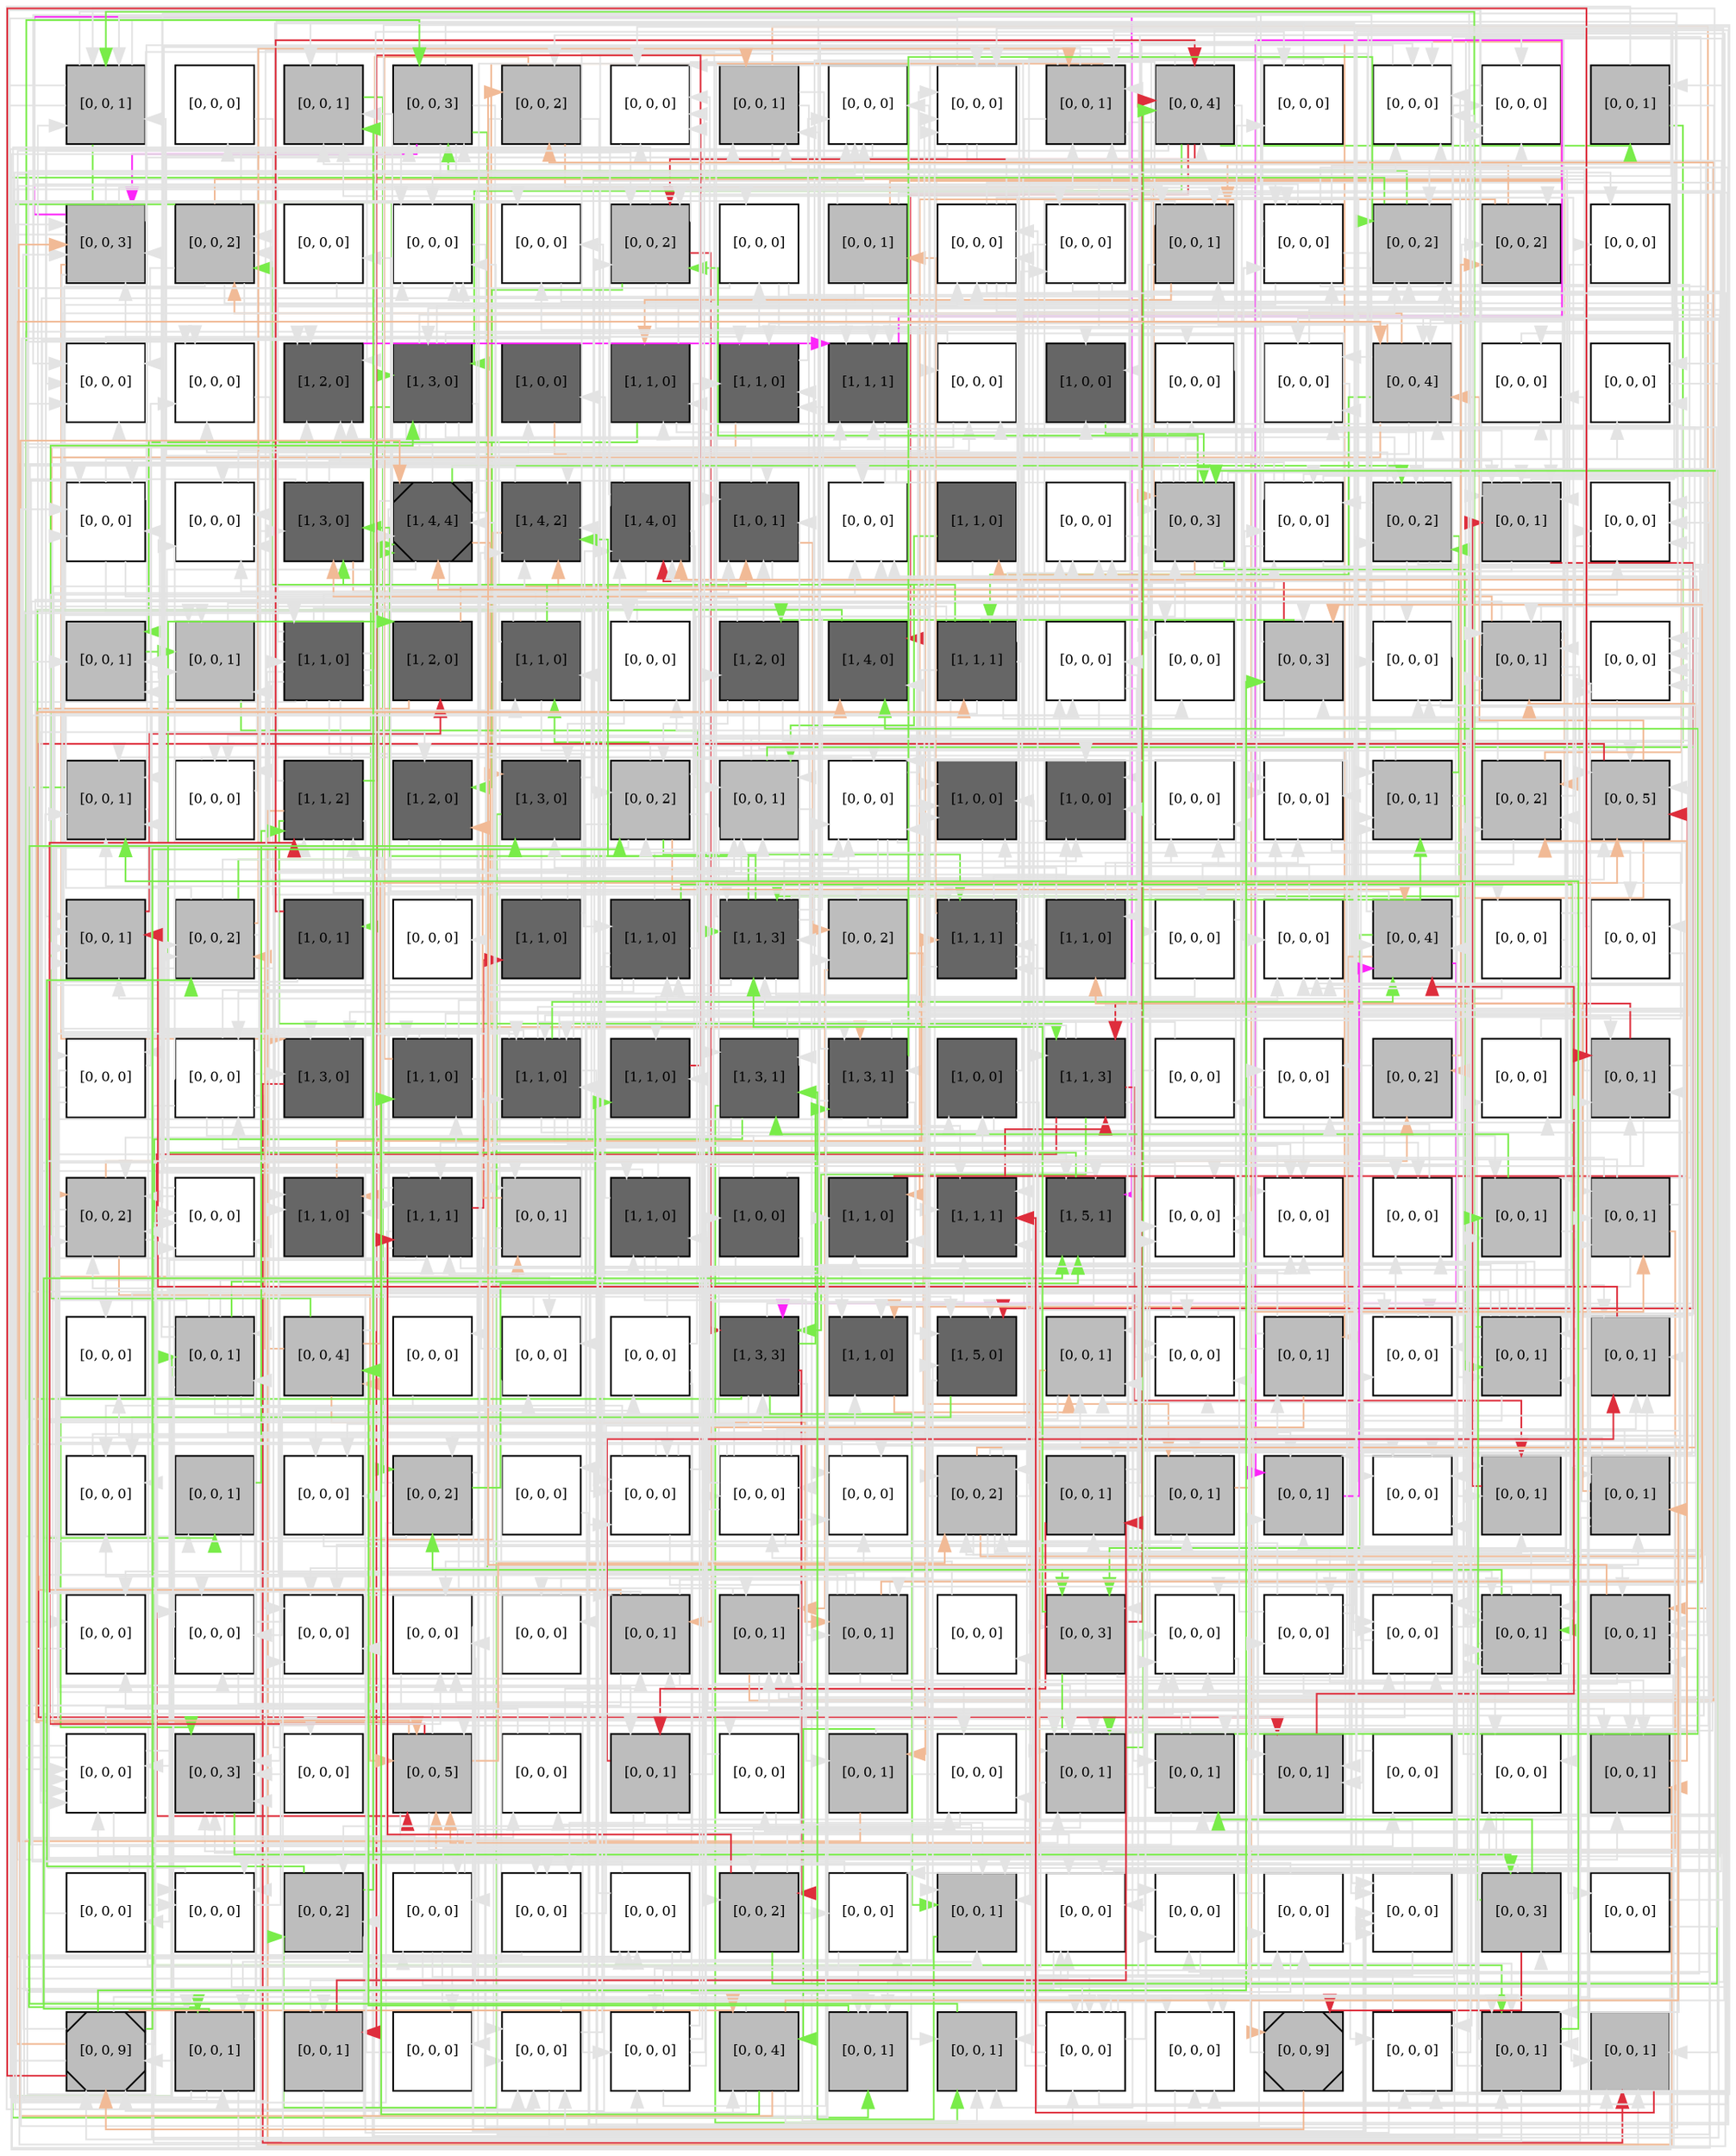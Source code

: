digraph layout  {
rankdir=TB;
splines=ortho;
node [fixedsize=false, style=filled, width="0.6"];
edge [constraint=false];
0 [fillcolor="#bdbdbd", fontsize=8, label="[0, 0, 1]", shape=square, tooltip="name: None,\nin_degree: 5,\nout_degree: 5"];
1 [fillcolor="#FFFFFF", fontsize=8, label="[0, 0, 0]", shape=square, tooltip="name: None,\nin_degree: 1,\nout_degree: 1"];
2 [fillcolor="#bdbdbd", fontsize=8, label="[0, 0, 1]", shape=square, tooltip="name: None,\nin_degree: 5,\nout_degree: 2"];
3 [fillcolor="#bdbdbd", fontsize=8, label="[0, 0, 3]", shape=square, tooltip="name: None,\nin_degree: 4,\nout_degree: 6"];
4 [fillcolor="#bdbdbd", fontsize=8, label="[0, 0, 2]", shape=square, tooltip="name: None,\nin_degree: 3,\nout_degree: 4"];
5 [fillcolor="#FFFFFF", fontsize=8, label="[0, 0, 0]", shape=square, tooltip="name: None,\nin_degree: 6,\nout_degree: 1"];
6 [fillcolor="#bdbdbd", fontsize=8, label="[0, 0, 1]", shape=square, tooltip="name: None,\nin_degree: 4,\nout_degree: 4"];
7 [fillcolor="#FFFFFF", fontsize=8, label="[0, 0, 0]", shape=square, tooltip="name: None,\nin_degree: 5,\nout_degree: 1"];
8 [fillcolor="#FFFFFF", fontsize=8, label="[0, 0, 0]", shape=square, tooltip="name: None,\nin_degree: 5,\nout_degree: 4"];
9 [fillcolor="#bdbdbd", fontsize=8, label="[0, 0, 1]", shape=square, tooltip="name: None,\nin_degree: 5,\nout_degree: 6"];
10 [fillcolor="#bdbdbd", fontsize=8, label="[0, 0, 4]", shape=square, tooltip="name: None,\nin_degree: 4,\nout_degree: 9"];
11 [fillcolor="#FFFFFF", fontsize=8, label="[0, 0, 0]", shape=square, tooltip="name: None,\nin_degree: 2,\nout_degree: 2"];
12 [fillcolor="#FFFFFF", fontsize=8, label="[0, 0, 0]", shape=square, tooltip="name: None,\nin_degree: 6,\nout_degree: 1"];
13 [fillcolor="#FFFFFF", fontsize=8, label="[0, 0, 0]", shape=square, tooltip="name: None,\nin_degree: 5,\nout_degree: 1"];
14 [fillcolor="#bdbdbd", fontsize=8, label="[0, 0, 1]", shape=square, tooltip="name: None,\nin_degree: 2,\nout_degree: 3"];
15 [fillcolor="#bdbdbd", fontsize=8, label="[0, 0, 3]", shape=square, tooltip="name: None,\nin_degree: 6,\nout_degree: 7"];
16 [fillcolor="#bdbdbd", fontsize=8, label="[0, 0, 2]", shape=square, tooltip="name: None,\nin_degree: 4,\nout_degree: 7"];
17 [fillcolor="#FFFFFF", fontsize=8, label="[0, 0, 0]", shape=square, tooltip="name: None,\nin_degree: 1,\nout_degree: 1"];
18 [fillcolor="#FFFFFF", fontsize=8, label="[0, 0, 0]", shape=square, tooltip="name: None,\nin_degree: 6,\nout_degree: 1"];
19 [fillcolor="#FFFFFF", fontsize=8, label="[0, 0, 0]", shape=square, tooltip="name: None,\nin_degree: 3,\nout_degree: 1"];
20 [fillcolor="#bdbdbd", fontsize=8, label="[0, 0, 2]", shape=square, tooltip="name: None,\nin_degree: 5,\nout_degree: 6"];
21 [fillcolor="#FFFFFF", fontsize=8, label="[0, 0, 0]", shape=square, tooltip="name: None,\nin_degree: 2,\nout_degree: 3"];
22 [fillcolor="#bdbdbd", fontsize=8, label="[0, 0, 1]", shape=square, tooltip="name: None,\nin_degree: 1,\nout_degree: 5"];
23 [fillcolor="#FFFFFF", fontsize=8, label="[0, 0, 0]", shape=square, tooltip="name: None,\nin_degree: 4,\nout_degree: 6"];
24 [fillcolor="#FFFFFF", fontsize=8, label="[0, 0, 0]", shape=square, tooltip="name: None,\nin_degree: 2,\nout_degree: 5"];
25 [fillcolor="#bdbdbd", fontsize=8, label="[0, 0, 1]", shape=square, tooltip="name: None,\nin_degree: 4,\nout_degree: 4"];
26 [fillcolor="#FFFFFF", fontsize=8, label="[0, 0, 0]", shape=square, tooltip="name: None,\nin_degree: 4,\nout_degree: 9"];
27 [fillcolor="#bdbdbd", fontsize=8, label="[0, 0, 2]", shape=square, tooltip="name: None,\nin_degree: 5,\nout_degree: 3"];
28 [fillcolor="#bdbdbd", fontsize=8, label="[0, 0, 2]", shape=square, tooltip="name: None,\nin_degree: 3,\nout_degree: 2"];
29 [fillcolor="#FFFFFF", fontsize=8, label="[0, 0, 0]", shape=square, tooltip="name: None,\nin_degree: 2,\nout_degree: 1"];
30 [fillcolor="#FFFFFF", fontsize=8, label="[0, 0, 0]", shape=square, tooltip="name: None,\nin_degree: 5,\nout_degree: 1"];
31 [fillcolor="#FFFFFF", fontsize=8, label="[0, 0, 0]", shape=square, tooltip="name: None,\nin_degree: 4,\nout_degree: 1"];
32 [fillcolor="#666666", fontsize=8, label="[1, 2, 0]", shape=square, tooltip="name:  Actin ,\nin_degree: 6,\nout_degree: 1"];
33 [fillcolor="#666666", fontsize=8, label="[1, 3, 0]", shape=square, tooltip="name:  GPA1 ,\nin_degree: 4,\nout_degree: 10"];
34 [fillcolor="#666666", fontsize=8, label="[1, 0, 0]", shape=square, tooltip="name:  ABA ,\nin_degree: 2,\nout_degree: 1"];
35 [fillcolor="#666666", fontsize=8, label="[1, 1, 0]", shape=square, tooltip="name:  ROP2 ,\nin_degree: 3,\nout_degree: 3"];
36 [fillcolor="#666666", fontsize=8, label="[1, 1, 0]", shape=square, tooltip="name:  PA ,\nin_degree: 5,\nout_degree: 2"];
37 [fillcolor="#666666", fontsize=8, label="[1, 1, 1]", shape=square, tooltip="name:  PLD ,\nin_degree: 6,\nout_degree: 2"];
38 [fillcolor="#FFFFFF", fontsize=8, label="[0, 0, 0]", shape=square, tooltip="name: None,\nin_degree: 3,\nout_degree: 2"];
39 [fillcolor="#666666", fontsize=8, label="[1, 0, 0]", shape=square, tooltip="name:  GCR1 ,\nin_degree: 3,\nout_degree: 1"];
40 [fillcolor="#FFFFFF", fontsize=8, label="[0, 0, 0]", shape=square, tooltip="name: None,\nin_degree: 2,\nout_degree: 2"];
41 [fillcolor="#FFFFFF", fontsize=8, label="[0, 0, 0]", shape=square, tooltip="name: None,\nin_degree: 4,\nout_degree: 2"];
42 [fillcolor="#bdbdbd", fontsize=8, label="[0, 0, 4]", shape=square, tooltip="name: None,\nin_degree: 5,\nout_degree: 6"];
43 [fillcolor="#FFFFFF", fontsize=8, label="[0, 0, 0]", shape=square, tooltip="name: None,\nin_degree: 3,\nout_degree: 1"];
44 [fillcolor="#FFFFFF", fontsize=8, label="[0, 0, 0]", shape=square, tooltip="name: None,\nin_degree: 3,\nout_degree: 1"];
45 [fillcolor="#FFFFFF", fontsize=8, label="[0, 0, 0]", shape=square, tooltip="name: None,\nin_degree: 5,\nout_degree: 4"];
46 [fillcolor="#FFFFFF", fontsize=8, label="[0, 0, 0]", shape=square, tooltip="name: None,\nin_degree: 5,\nout_degree: 1"];
47 [fillcolor="#666666", fontsize=8, label="[1, 3, 0]", shape=square, tooltip="name:  ABI1 ,\nin_degree: 4,\nout_degree: 4"];
48 [fillcolor="#666666", fontsize=8, label="[1, 4, 4]", shape=Msquare, tooltip="name:  CIS ,\nin_degree: 6,\nout_degree: 11"];
49 [fillcolor="#666666", fontsize=8, label="[1, 4, 2]", shape=square, tooltip="name:  Atrboh ,\nin_degree: 6,\nout_degree: 2"];
50 [fillcolor="#666666", fontsize=8, label="[1, 4, 0]", shape=square, tooltip="name:  KOUT ,\nin_degree: 5,\nout_degree: 6"];
51 [fillcolor="#666666", fontsize=8, label="[1, 0, 1]", shape=square, tooltip="name:  ABH1 ,\nin_degree: 6,\nout_degree: 3"];
52 [fillcolor="#FFFFFF", fontsize=8, label="[0, 0, 0]", shape=square, tooltip="name: None,\nin_degree: 4,\nout_degree: 1"];
53 [fillcolor="#666666", fontsize=8, label="[1, 1, 0]", shape=square, tooltip="name:  S1P ,\nin_degree: 1,\nout_degree: 2"];
54 [fillcolor="#FFFFFF", fontsize=8, label="[0, 0, 0]", shape=square, tooltip="name: None,\nin_degree: 4,\nout_degree: 1"];
55 [fillcolor="#bdbdbd", fontsize=8, label="[0, 0, 3]", shape=square, tooltip="name: None,\nin_degree: 6,\nout_degree: 10"];
56 [fillcolor="#FFFFFF", fontsize=8, label="[0, 0, 0]", shape=square, tooltip="name: None,\nin_degree: 4,\nout_degree: 7"];
57 [fillcolor="#bdbdbd", fontsize=8, label="[0, 0, 2]", shape=square, tooltip="name: None,\nin_degree: 5,\nout_degree: 9"];
58 [fillcolor="#bdbdbd", fontsize=8, label="[0, 0, 1]", shape=square, tooltip="name: None,\nin_degree: 6,\nout_degree: 4"];
59 [fillcolor="#FFFFFF", fontsize=8, label="[0, 0, 0]", shape=square, tooltip="name: None,\nin_degree: 5,\nout_degree: 1"];
60 [fillcolor="#bdbdbd", fontsize=8, label="[0, 0, 1]", shape=square, tooltip="name: None,\nin_degree: 4,\nout_degree: 2"];
61 [fillcolor="#bdbdbd", fontsize=8, label="[0, 0, 1]", shape=square, tooltip="name: None,\nin_degree: 5,\nout_degree: 2"];
62 [fillcolor="#666666", fontsize=8, label="[1, 1, 0]", shape=square, tooltip="name:  RCN1 ,\nin_degree: 2,\nout_degree: 13"];
63 [fillcolor="#666666", fontsize=8, label="[1, 2, 0]", shape=square, tooltip="name:  NO ,\nin_degree: 2,\nout_degree: 2"];
64 [fillcolor="#666666", fontsize=8, label="[1, 1, 0]", shape=square, tooltip="name:  AGB1 ,\nin_degree: 3,\nout_degree: 6"];
65 [fillcolor="#FFFFFF", fontsize=8, label="[0, 0, 0]", shape=square, tooltip="name: None,\nin_degree: 2,\nout_degree: 2"];
66 [fillcolor="#666666", fontsize=8, label="[1, 2, 0]", shape=square, tooltip="name:  RAC1 ,\nin_degree: 2,\nout_degree: 7"];
67 [fillcolor="#666666", fontsize=8, label="[1, 4, 0]", shape=square, tooltip="name:  CaIM ,\nin_degree: 4,\nout_degree: 1"];
68 [fillcolor="#666666", fontsize=8, label="[1, 1, 1]", shape=square, tooltip="name:  cADPR ,\nin_degree: 2,\nout_degree: 10"];
69 [fillcolor="#FFFFFF", fontsize=8, label="[0, 0, 0]", shape=square, tooltip="name: None,\nin_degree: 3,\nout_degree: 3"];
70 [fillcolor="#FFFFFF", fontsize=8, label="[0, 0, 0]", shape=square, tooltip="name: None,\nin_degree: 3,\nout_degree: 1"];
71 [fillcolor="#bdbdbd", fontsize=8, label="[0, 0, 3]", shape=square, tooltip="name: None,\nin_degree: 4,\nout_degree: 4"];
72 [fillcolor="#FFFFFF", fontsize=8, label="[0, 0, 0]", shape=square, tooltip="name: None,\nin_degree: 4,\nout_degree: 4"];
73 [fillcolor="#bdbdbd", fontsize=8, label="[0, 0, 1]", shape=square, tooltip="name: None,\nin_degree: 5,\nout_degree: 9"];
74 [fillcolor="#FFFFFF", fontsize=8, label="[0, 0, 0]", shape=square, tooltip="name: None,\nin_degree: 6,\nout_degree: 1"];
75 [fillcolor="#bdbdbd", fontsize=8, label="[0, 0, 1]", shape=square, tooltip="name: None,\nin_degree: 6,\nout_degree: 2"];
76 [fillcolor="#FFFFFF", fontsize=8, label="[0, 0, 0]", shape=square, tooltip="name: None,\nin_degree: 3,\nout_degree: 2"];
77 [fillcolor="#666666", fontsize=8, label="[1, 1, 2]", shape=square, tooltip="name:  pH ,\nin_degree: 4,\nout_degree: 9"];
78 [fillcolor="#666666", fontsize=8, label="[1, 2, 0]", shape=square, tooltip="name:  PLC ,\nin_degree: 3,\nout_degree: 2"];
79 [fillcolor="#666666", fontsize=8, label="[1, 3, 0]", shape=square, tooltip="name:  AnionEM ,\nin_degree: 4,\nout_degree: 2"];
80 [fillcolor="#bdbdbd", fontsize=8, label="[0, 0, 2]", shape=square, tooltip="name: None,\nin_degree: 4,\nout_degree: 7"];
81 [fillcolor="#bdbdbd", fontsize=8, label="[0, 0, 1]", shape=square, tooltip="name: None,\nin_degree: 6,\nout_degree: 5"];
82 [fillcolor="#FFFFFF", fontsize=8, label="[0, 0, 0]", shape=square, tooltip="name: None,\nin_degree: 6,\nout_degree: 6"];
83 [fillcolor="#666666", fontsize=8, label="[1, 0, 0]", shape=square, tooltip="name: ABA,\nin_degree: 5,\nout_degree: 1"];
84 [fillcolor="#666666", fontsize=8, label="[1, 0, 0]", shape=square, tooltip="name: ERA1,\nin_degree: 5,\nout_degree: 1"];
85 [fillcolor="#FFFFFF", fontsize=8, label="[0, 0, 0]", shape=square, tooltip="name: None,\nin_degree: 3,\nout_degree: 1"];
86 [fillcolor="#FFFFFF", fontsize=8, label="[0, 0, 0]", shape=square, tooltip="name: None,\nin_degree: 5,\nout_degree: 1"];
87 [fillcolor="#bdbdbd", fontsize=8, label="[0, 0, 1]", shape=square, tooltip="name: None,\nin_degree: 4,\nout_degree: 6"];
88 [fillcolor="#bdbdbd", fontsize=8, label="[0, 0, 2]", shape=square, tooltip="name: None,\nin_degree: 4,\nout_degree: 6"];
89 [fillcolor="#bdbdbd", fontsize=8, label="[0, 0, 5]", shape=square, tooltip="name: None,\nin_degree: 6,\nout_degree: 3"];
90 [fillcolor="#bdbdbd", fontsize=8, label="[0, 0, 1]", shape=square, tooltip="name: None,\nin_degree: 6,\nout_degree: 1"];
91 [fillcolor="#bdbdbd", fontsize=8, label="[0, 0, 2]", shape=square, tooltip="name: None,\nin_degree: 4,\nout_degree: 7"];
92 [fillcolor="#666666", fontsize=8, label="[1, 0, 1]", shape=square, tooltip="name:  ERA1 ,\nin_degree: 1,\nout_degree: 2"];
93 [fillcolor="#FFFFFF", fontsize=8, label="[0, 0, 0]", shape=square, tooltip="name: None,\nin_degree: 1,\nout_degree: 1"];
94 [fillcolor="#666666", fontsize=8, label="[1, 1, 0]", shape=square, tooltip="name:  ROP10 ,\nin_degree: 1,\nout_degree: 3"];
95 [fillcolor="#666666", fontsize=8, label="[1, 1, 0]", shape=square, tooltip="name:  NIA12 ,\nin_degree: 3,\nout_degree: 7"];
96 [fillcolor="#666666", fontsize=8, label="[1, 1, 3]", shape=square, tooltip="name:  cGMP ,\nin_degree: 6,\nout_degree: 9"];
97 [fillcolor="#bdbdbd", fontsize=8, label="[0, 0, 2]", shape=square, tooltip="name: None,\nin_degree: 3,\nout_degree: 2"];
98 [fillcolor="#666666", fontsize=8, label="[1, 1, 1]", shape=square, tooltip="name:  InsPK ,\nin_degree: 5,\nout_degree: 6"];
99 [fillcolor="#666666", fontsize=8, label="[1, 1, 0]", shape=square, tooltip="name:  OST1 ,\nin_degree: 2,\nout_degree: 5"];
100 [fillcolor="#FFFFFF", fontsize=8, label="[0, 0, 0]", shape=square, tooltip="name: None,\nin_degree: 2,\nout_degree: 3"];
101 [fillcolor="#FFFFFF", fontsize=8, label="[0, 0, 0]", shape=square, tooltip="name: None,\nin_degree: 5,\nout_degree: 2"];
102 [fillcolor="#bdbdbd", fontsize=8, label="[0, 0, 4]", shape=square, tooltip="name: None,\nin_degree: 6,\nout_degree: 6"];
103 [fillcolor="#FFFFFF", fontsize=8, label="[0, 0, 0]", shape=square, tooltip="name: None,\nin_degree: 1,\nout_degree: 4"];
104 [fillcolor="#FFFFFF", fontsize=8, label="[0, 0, 0]", shape=square, tooltip="name: None,\nin_degree: 2,\nout_degree: 2"];
105 [fillcolor="#FFFFFF", fontsize=8, label="[0, 0, 0]", shape=square, tooltip="name: None,\nin_degree: 2,\nout_degree: 4"];
106 [fillcolor="#FFFFFF", fontsize=8, label="[0, 0, 0]", shape=square, tooltip="name: None,\nin_degree: 2,\nout_degree: 9"];
107 [fillcolor="#666666", fontsize=8, label="[1, 3, 0]", shape=square, tooltip="name:  HTPase ,\nin_degree: 4,\nout_degree: 1"];
108 [fillcolor="#666666", fontsize=8, label="[1, 1, 0]", shape=square, tooltip="name:  SphK ,\nin_degree: 3,\nout_degree: 5"];
109 [fillcolor="#666666", fontsize=8, label="[1, 1, 0]", shape=square, tooltip="name:  InsP3 ,\nin_degree: 5,\nout_degree: 10"];
110 [fillcolor="#666666", fontsize=8, label="[1, 1, 0]", shape=square, tooltip="name:  NOS ,\nin_degree: 3,\nout_degree: 1"];
111 [fillcolor="#666666", fontsize=8, label="[1, 3, 1]", shape=square, tooltip="name:  KAP ,\nin_degree: 4,\nout_degree: 5"];
112 [fillcolor="#666666", fontsize=8, label="[1, 3, 1]", shape=square, tooltip="name:  Malate ,\nin_degree: 4,\nout_degree: 9"];
113 [fillcolor="#666666", fontsize=8, label="[1, 0, 0]", shape=square, tooltip="name: GCR1,\nin_degree: 2,\nout_degree: 3"];
114 [fillcolor="#666666", fontsize=8, label="[1, 1, 3]", shape=square, tooltip="name:  GC ,\nin_degree: 4,\nout_degree: 6"];
115 [fillcolor="#FFFFFF", fontsize=8, label="[0, 0, 0]", shape=square, tooltip="name: None,\nin_degree: 1,\nout_degree: 2"];
116 [fillcolor="#FFFFFF", fontsize=8, label="[0, 0, 0]", shape=square, tooltip="name: None,\nin_degree: 3,\nout_degree: 1"];
117 [fillcolor="#bdbdbd", fontsize=8, label="[0, 0, 2]", shape=square, tooltip="name: None,\nin_degree: 2,\nout_degree: 3"];
118 [fillcolor="#FFFFFF", fontsize=8, label="[0, 0, 0]", shape=square, tooltip="name: None,\nin_degree: 2,\nout_degree: 1"];
119 [fillcolor="#bdbdbd", fontsize=8, label="[0, 0, 1]", shape=square, tooltip="name: None,\nin_degree: 5,\nout_degree: 4"];
120 [fillcolor="#bdbdbd", fontsize=8, label="[0, 0, 2]", shape=square, tooltip="name: None,\nin_degree: 6,\nout_degree: 5"];
121 [fillcolor="#FFFFFF", fontsize=8, label="[0, 0, 0]", shape=square, tooltip="name: None,\nin_degree: 4,\nout_degree: 2"];
122 [fillcolor="#666666", fontsize=8, label="[1, 1, 0]", shape=square, tooltip="name:  ADPRc ,\nin_degree: 4,\nout_degree: 1"];
123 [fillcolor="#666666", fontsize=8, label="[1, 1, 1]", shape=square, tooltip="name:  KEV ,\nin_degree: 5,\nout_degree: 9"];
124 [fillcolor="#bdbdbd", fontsize=8, label="[0, 0, 1]", shape=square, tooltip="name: None,\nin_degree: 3,\nout_degree: 4"];
125 [fillcolor="#666666", fontsize=8, label="[1, 1, 0]", shape=square, tooltip="name:  InsP6 ,\nin_degree: 3,\nout_degree: 6"];
126 [fillcolor="#666666", fontsize=8, label="[1, 0, 0]", shape=square, tooltip="name: ABH1,\nin_degree: 1,\nout_degree: 4"];
127 [fillcolor="#666666", fontsize=8, label="[1, 1, 0]", shape=square, tooltip="name:  ROS ,\nin_degree: 4,\nout_degree: 1"];
128 [fillcolor="#666666", fontsize=8, label="[1, 1, 1]", shape=square, tooltip="name:  Ca2_ATPase ,\nin_degree: 6,\nout_degree: 1"];
129 [fillcolor="#666666", fontsize=8, label="[1, 5, 1]", shape=square, tooltip="name:  Closure ,\nin_degree: 5,\nout_degree: 3"];
130 [fillcolor="#FFFFFF", fontsize=8, label="[0, 0, 0]", shape=square, tooltip="name: None,\nin_degree: 5,\nout_degree: 2"];
131 [fillcolor="#FFFFFF", fontsize=8, label="[0, 0, 0]", shape=square, tooltip="name: None,\nin_degree: 5,\nout_degree: 1"];
132 [fillcolor="#FFFFFF", fontsize=8, label="[0, 0, 0]", shape=square, tooltip="name: None,\nin_degree: 4,\nout_degree: 1"];
133 [fillcolor="#bdbdbd", fontsize=8, label="[0, 0, 1]", shape=square, tooltip="name: None,\nin_degree: 4,\nout_degree: 2"];
134 [fillcolor="#bdbdbd", fontsize=8, label="[0, 0, 1]", shape=square, tooltip="name: None,\nin_degree: 4,\nout_degree: 5"];
135 [fillcolor="#FFFFFF", fontsize=8, label="[0, 0, 0]", shape=square, tooltip="name: None,\nin_degree: 2,\nout_degree: 1"];
136 [fillcolor="#bdbdbd", fontsize=8, label="[0, 0, 1]", shape=square, tooltip="name: None,\nin_degree: 3,\nout_degree: 14"];
137 [fillcolor="#bdbdbd", fontsize=8, label="[0, 0, 4]", shape=square, tooltip="name: None,\nin_degree: 2,\nout_degree: 5"];
138 [fillcolor="#FFFFFF", fontsize=8, label="[0, 0, 0]", shape=square, tooltip="name: None,\nin_degree: 1,\nout_degree: 1"];
139 [fillcolor="#FFFFFF", fontsize=8, label="[0, 0, 0]", shape=square, tooltip="name: None,\nin_degree: 3,\nout_degree: 3"];
140 [fillcolor="#FFFFFF", fontsize=8, label="[0, 0, 0]", shape=square, tooltip="name: None,\nin_degree: 1,\nout_degree: 4"];
141 [fillcolor="#666666", fontsize=8, label="[1, 3, 3]", shape=square, tooltip="name:  Ca2_c ,\nin_degree: 4,\nout_degree: 7"];
142 [fillcolor="#666666", fontsize=8, label="[1, 1, 0]", shape=square, tooltip="name:  PEPC ,\nin_degree: 4,\nout_degree: 1"];
143 [fillcolor="#666666", fontsize=8, label="[1, 5, 0]", shape=square, tooltip="name:  Depolar ,\nin_degree: 5,\nout_degree: 2"];
144 [fillcolor="#bdbdbd", fontsize=8, label="[0, 0, 1]", shape=square, tooltip="name: None,\nin_degree: 5,\nout_degree: 2"];
145 [fillcolor="#FFFFFF", fontsize=8, label="[0, 0, 0]", shape=square, tooltip="name: None,\nin_degree: 5,\nout_degree: 2"];
146 [fillcolor="#bdbdbd", fontsize=8, label="[0, 0, 1]", shape=square, tooltip="name: None,\nin_degree: 2,\nout_degree: 5"];
147 [fillcolor="#FFFFFF", fontsize=8, label="[0, 0, 0]", shape=square, tooltip="name: None,\nin_degree: 4,\nout_degree: 1"];
148 [fillcolor="#bdbdbd", fontsize=8, label="[0, 0, 1]", shape=square, tooltip="name: None,\nin_degree: 4,\nout_degree: 12"];
149 [fillcolor="#bdbdbd", fontsize=8, label="[0, 0, 1]", shape=square, tooltip="name: None,\nin_degree: 5,\nout_degree: 1"];
150 [fillcolor="#FFFFFF", fontsize=8, label="[0, 0, 0]", shape=square, tooltip="name: None,\nin_degree: 4,\nout_degree: 1"];
151 [fillcolor="#bdbdbd", fontsize=8, label="[0, 0, 1]", shape=square, tooltip="name: None,\nin_degree: 2,\nout_degree: 2"];
152 [fillcolor="#FFFFFF", fontsize=8, label="[0, 0, 0]", shape=square, tooltip="name: None,\nin_degree: 3,\nout_degree: 1"];
153 [fillcolor="#bdbdbd", fontsize=8, label="[0, 0, 2]", shape=square, tooltip="name: None,\nin_degree: 3,\nout_degree: 7"];
154 [fillcolor="#FFFFFF", fontsize=8, label="[0, 0, 0]", shape=square, tooltip="name: None,\nin_degree: 1,\nout_degree: 1"];
155 [fillcolor="#FFFFFF", fontsize=8, label="[0, 0, 0]", shape=square, tooltip="name: None,\nin_degree: 4,\nout_degree: 5"];
156 [fillcolor="#FFFFFF", fontsize=8, label="[0, 0, 0]", shape=square, tooltip="name: None,\nin_degree: 3,\nout_degree: 9"];
157 [fillcolor="#FFFFFF", fontsize=8, label="[0, 0, 0]", shape=square, tooltip="name: None,\nin_degree: 4,\nout_degree: 1"];
158 [fillcolor="#bdbdbd", fontsize=8, label="[0, 0, 2]", shape=square, tooltip="name: None,\nin_degree: 5,\nout_degree: 10"];
159 [fillcolor="#bdbdbd", fontsize=8, label="[0, 0, 1]", shape=square, tooltip="name: None,\nin_degree: 4,\nout_degree: 3"];
160 [fillcolor="#bdbdbd", fontsize=8, label="[0, 0, 1]", shape=square, tooltip="name: None,\nin_degree: 3,\nout_degree: 4"];
161 [fillcolor="#bdbdbd", fontsize=8, label="[0, 0, 1]", shape=square, tooltip="name: None,\nin_degree: 5,\nout_degree: 1"];
162 [fillcolor="#FFFFFF", fontsize=8, label="[0, 0, 0]", shape=square, tooltip="name: None,\nin_degree: 5,\nout_degree: 1"];
163 [fillcolor="#bdbdbd", fontsize=8, label="[0, 0, 1]", shape=square, tooltip="name: None,\nin_degree: 4,\nout_degree: 1"];
164 [fillcolor="#bdbdbd", fontsize=8, label="[0, 0, 1]", shape=square, tooltip="name: None,\nin_degree: 3,\nout_degree: 9"];
165 [fillcolor="#FFFFFF", fontsize=8, label="[0, 0, 0]", shape=square, tooltip="name: None,\nin_degree: 3,\nout_degree: 1"];
166 [fillcolor="#FFFFFF", fontsize=8, label="[0, 0, 0]", shape=square, tooltip="name: None,\nin_degree: 4,\nout_degree: 4"];
167 [fillcolor="#FFFFFF", fontsize=8, label="[0, 0, 0]", shape=square, tooltip="name: None,\nin_degree: 5,\nout_degree: 1"];
168 [fillcolor="#FFFFFF", fontsize=8, label="[0, 0, 0]", shape=square, tooltip="name: None,\nin_degree: 4,\nout_degree: 3"];
169 [fillcolor="#FFFFFF", fontsize=8, label="[0, 0, 0]", shape=square, tooltip="name: None,\nin_degree: 2,\nout_degree: 1"];
170 [fillcolor="#bdbdbd", fontsize=8, label="[0, 0, 1]", shape=square, tooltip="name: None,\nin_degree: 4,\nout_degree: 6"];
171 [fillcolor="#bdbdbd", fontsize=8, label="[0, 0, 1]", shape=square, tooltip="name: None,\nin_degree: 5,\nout_degree: 4"];
172 [fillcolor="#bdbdbd", fontsize=8, label="[0, 0, 1]", shape=square, tooltip="name: None,\nin_degree: 3,\nout_degree: 7"];
173 [fillcolor="#FFFFFF", fontsize=8, label="[0, 0, 0]", shape=square, tooltip="name: None,\nin_degree: 1,\nout_degree: 2"];
174 [fillcolor="#bdbdbd", fontsize=8, label="[0, 0, 3]", shape=square, tooltip="name: None,\nin_degree: 4,\nout_degree: 5"];
175 [fillcolor="#FFFFFF", fontsize=8, label="[0, 0, 0]", shape=square, tooltip="name: None,\nin_degree: 6,\nout_degree: 1"];
176 [fillcolor="#FFFFFF", fontsize=8, label="[0, 0, 0]", shape=square, tooltip="name: None,\nin_degree: 2,\nout_degree: 9"];
177 [fillcolor="#FFFFFF", fontsize=8, label="[0, 0, 0]", shape=square, tooltip="name: None,\nin_degree: 5,\nout_degree: 5"];
178 [fillcolor="#bdbdbd", fontsize=8, label="[0, 0, 1]", shape=square, tooltip="name: None,\nin_degree: 6,\nout_degree: 13"];
179 [fillcolor="#bdbdbd", fontsize=8, label="[0, 0, 1]", shape=square, tooltip="name: None,\nin_degree: 5,\nout_degree: 3"];
180 [fillcolor="#FFFFFF", fontsize=8, label="[0, 0, 0]", shape=square, tooltip="name: None,\nin_degree: 6,\nout_degree: 6"];
181 [fillcolor="#bdbdbd", fontsize=8, label="[0, 0, 3]", shape=square, tooltip="name: None,\nin_degree: 6,\nout_degree: 2"];
182 [fillcolor="#FFFFFF", fontsize=8, label="[0, 0, 0]", shape=square, tooltip="name: None,\nin_degree: 1,\nout_degree: 2"];
183 [fillcolor="#bdbdbd", fontsize=8, label="[0, 0, 5]", shape=square, tooltip="name: None,\nin_degree: 6,\nout_degree: 6"];
184 [fillcolor="#FFFFFF", fontsize=8, label="[0, 0, 0]", shape=square, tooltip="name: None,\nin_degree: 2,\nout_degree: 3"];
185 [fillcolor="#bdbdbd", fontsize=8, label="[0, 0, 1]", shape=square, tooltip="name: None,\nin_degree: 2,\nout_degree: 6"];
186 [fillcolor="#FFFFFF", fontsize=8, label="[0, 0, 0]", shape=square, tooltip="name: None,\nin_degree: 2,\nout_degree: 2"];
187 [fillcolor="#bdbdbd", fontsize=8, label="[0, 0, 1]", shape=square, tooltip="name: None,\nin_degree: 2,\nout_degree: 2"];
188 [fillcolor="#FFFFFF", fontsize=8, label="[0, 0, 0]", shape=square, tooltip="name: None,\nin_degree: 3,\nout_degree: 2"];
189 [fillcolor="#bdbdbd", fontsize=8, label="[0, 0, 1]", shape=square, tooltip="name: None,\nin_degree: 6,\nout_degree: 5"];
190 [fillcolor="#bdbdbd", fontsize=8, label="[0, 0, 1]", shape=square, tooltip="name: None,\nin_degree: 4,\nout_degree: 5"];
191 [fillcolor="#bdbdbd", fontsize=8, label="[0, 0, 1]", shape=square, tooltip="name: None,\nin_degree: 4,\nout_degree: 2"];
192 [fillcolor="#FFFFFF", fontsize=8, label="[0, 0, 0]", shape=square, tooltip="name: None,\nin_degree: 1,\nout_degree: 1"];
193 [fillcolor="#FFFFFF", fontsize=8, label="[0, 0, 0]", shape=square, tooltip="name: None,\nin_degree: 3,\nout_degree: 5"];
194 [fillcolor="#bdbdbd", fontsize=8, label="[0, 0, 1]", shape=square, tooltip="name: None,\nin_degree: 5,\nout_degree: 1"];
195 [fillcolor="#FFFFFF", fontsize=8, label="[0, 0, 0]", shape=square, tooltip="name: None,\nin_degree: 1,\nout_degree: 2"];
196 [fillcolor="#FFFFFF", fontsize=8, label="[0, 0, 0]", shape=square, tooltip="name: None,\nin_degree: 4,\nout_degree: 3"];
197 [fillcolor="#bdbdbd", fontsize=8, label="[0, 0, 2]", shape=square, tooltip="name: None,\nin_degree: 3,\nout_degree: 4"];
198 [fillcolor="#FFFFFF", fontsize=8, label="[0, 0, 0]", shape=square, tooltip="name: None,\nin_degree: 3,\nout_degree: 7"];
199 [fillcolor="#FFFFFF", fontsize=8, label="[0, 0, 0]", shape=square, tooltip="name: None,\nin_degree: 3,\nout_degree: 2"];
200 [fillcolor="#FFFFFF", fontsize=8, label="[0, 0, 0]", shape=square, tooltip="name: None,\nin_degree: 3,\nout_degree: 4"];
201 [fillcolor="#bdbdbd", fontsize=8, label="[0, 0, 2]", shape=square, tooltip="name: None,\nin_degree: 3,\nout_degree: 3"];
202 [fillcolor="#FFFFFF", fontsize=8, label="[0, 0, 0]", shape=square, tooltip="name: None,\nin_degree: 3,\nout_degree: 2"];
203 [fillcolor="#bdbdbd", fontsize=8, label="[0, 0, 1]", shape=square, tooltip="name: None,\nin_degree: 6,\nout_degree: 2"];
204 [fillcolor="#FFFFFF", fontsize=8, label="[0, 0, 0]", shape=square, tooltip="name: None,\nin_degree: 5,\nout_degree: 2"];
205 [fillcolor="#FFFFFF", fontsize=8, label="[0, 0, 0]", shape=square, tooltip="name: None,\nin_degree: 3,\nout_degree: 1"];
206 [fillcolor="#FFFFFF", fontsize=8, label="[0, 0, 0]", shape=square, tooltip="name: None,\nin_degree: 3,\nout_degree: 4"];
207 [fillcolor="#FFFFFF", fontsize=8, label="[0, 0, 0]", shape=square, tooltip="name: None,\nin_degree: 5,\nout_degree: 2"];
208 [fillcolor="#bdbdbd", fontsize=8, label="[0, 0, 3]", shape=square, tooltip="name: None,\nin_degree: 2,\nout_degree: 6"];
209 [fillcolor="#FFFFFF", fontsize=8, label="[0, 0, 0]", shape=square, tooltip="name: None,\nin_degree: 1,\nout_degree: 3"];
210 [fillcolor="#bdbdbd", fontsize=8, label="[0, 0, 9]", shape=Msquare, tooltip="name: None,\nin_degree: 4,\nout_degree: 9"];
211 [fillcolor="#bdbdbd", fontsize=8, label="[0, 0, 1]", shape=square, tooltip="name: None,\nin_degree: 4,\nout_degree: 5"];
212 [fillcolor="#bdbdbd", fontsize=8, label="[0, 0, 1]", shape=square, tooltip="name: None,\nin_degree: 2,\nout_degree: 3"];
213 [fillcolor="#FFFFFF", fontsize=8, label="[0, 0, 0]", shape=square, tooltip="name: None,\nin_degree: 2,\nout_degree: 1"];
214 [fillcolor="#FFFFFF", fontsize=8, label="[0, 0, 0]", shape=square, tooltip="name: None,\nin_degree: 5,\nout_degree: 3"];
215 [fillcolor="#FFFFFF", fontsize=8, label="[0, 0, 0]", shape=square, tooltip="name: None,\nin_degree: 3,\nout_degree: 6"];
216 [fillcolor="#bdbdbd", fontsize=8, label="[0, 0, 4]", shape=square, tooltip="name: None,\nin_degree: 3,\nout_degree: 6"];
217 [fillcolor="#bdbdbd", fontsize=8, label="[0, 0, 1]", shape=square, tooltip="name: None,\nin_degree: 4,\nout_degree: 1"];
218 [fillcolor="#bdbdbd", fontsize=8, label="[0, 0, 1]", shape=square, tooltip="name: None,\nin_degree: 5,\nout_degree: 1"];
219 [fillcolor="#FFFFFF", fontsize=8, label="[0, 0, 0]", shape=square, tooltip="name: None,\nin_degree: 4,\nout_degree: 8"];
220 [fillcolor="#FFFFFF", fontsize=8, label="[0, 0, 0]", shape=square, tooltip="name: None,\nin_degree: 5,\nout_degree: 1"];
221 [fillcolor="#bdbdbd", fontsize=8, label="[0, 0, 9]", shape=Msquare, tooltip="name: None,\nin_degree: 2,\nout_degree: 3"];
222 [fillcolor="#FFFFFF", fontsize=8, label="[0, 0, 0]", shape=square, tooltip="name: None,\nin_degree: 4,\nout_degree: 4"];
223 [fillcolor="#bdbdbd", fontsize=8, label="[0, 0, 1]", shape=square, tooltip="name: None,\nin_degree: 6,\nout_degree: 5"];
224 [fillcolor="#bdbdbd", fontsize=8, label="[0, 0, 1]", shape=square, tooltip="name: None,\nin_degree: 5,\nout_degree: 1"];
0 -> 33  [color="#79EC49", style="penwidth(0.1)", tooltip="39( GCR1 ) to 33( GPA1 )", weight=1];
0 -> 186  [color=grey89, style="penwidth(0.1)", tooltip=" ", weight=1];
0 -> 200  [color=grey89, style="penwidth(0.1)", tooltip=" ", weight=1];
0 -> 157  [color=grey89, style="penwidth(0.1)", tooltip=" ", weight=1];
0 -> 163  [color=grey89, style="penwidth(0.1)", tooltip=" ", weight=1];
1 -> 98  [color=grey89, style="penwidth(0.1)", tooltip=" ", weight=1];
2 -> 158  [color=grey89, style="penwidth(0.1)", tooltip=" ", weight=1];
2 -> 153  [color="#79EC49", style="penwidth(0.1)", tooltip="79( AnionEM ) to 129( Closure )", weight=1];
3 -> 174  [color="#79EC49", style="penwidth(0.1)", tooltip="114( GC ) to 96( cGMP )", weight=1];
3 -> 222  [color=grey89, style="penwidth(0.1)", tooltip=" ", weight=1];
3 -> 38  [color=grey89, style="penwidth(0.1)", tooltip=" ", weight=1];
3 -> 58  [color=grey89, style="penwidth(0.1)", tooltip=" ", weight=1];
3 -> 15  [color="#FC24F9", style="penwidth(0.1)", tooltip="32( Actin ) to 129( Closure )", weight=1];
3 -> 149  [color=grey89, style="penwidth(0.1)", tooltip=" ", weight=1];
4 -> 155  [color=grey89, style="penwidth(0.1)", tooltip=" ", weight=1];
4 -> 122  [color="#F1BA96", style="penwidth(0.1)", tooltip="63( NO ) to 122( ADPRc )", weight=1];
4 -> 55  [color="#F1BA96", style="penwidth(0.1)", tooltip="108( SphK ) to 53( S1P )", weight=1];
4 -> 179  [color=grey89, style="penwidth(0.1)", tooltip=" ", weight=1];
5 -> 90  [color=grey89, style="penwidth(0.1)", tooltip=" ", weight=1];
6 -> 179  [color="#F1BA96", style="penwidth(0.1)", tooltip="108( SphK ) to 53( S1P )", weight=1];
6 -> 57  [color=grey89, style="penwidth(0.1)", tooltip=" ", weight=1];
6 -> 158  [color=grey89, style="penwidth(0.1)", tooltip=" ", weight=1];
6 -> 81  [color=grey89, style="penwidth(0.1)", tooltip=" ", weight=1];
7 -> 32  [color=grey89, style="penwidth(0.1)", tooltip=" ", weight=1];
8 -> 75  [color=grey89, style="penwidth(0.1)", tooltip=" ", weight=1];
8 -> 186  [color=grey89, style="penwidth(0.1)", tooltip=" ", weight=1];
8 -> 167  [color=grey89, style="penwidth(0.1)", tooltip=" ", weight=1];
8 -> 165  [color=grey89, style="penwidth(0.1)", tooltip=" ", weight=1];
9 -> 125  [color=grey89, style="penwidth(0.1)", tooltip=" ", weight=1];
9 -> 79  [color="#F1BA96", style="penwidth(0.1)", tooltip="47( ABI1 ) to 79( AnionEM )", weight=1];
9 -> 84  [color=grey89, style="penwidth(0.1)", tooltip=" ", weight=1];
9 -> 136  [color=grey89, style="penwidth(0.1)", tooltip=" ", weight=1];
9 -> 150  [color=grey89, style="penwidth(0.1)", tooltip=" ", weight=1];
9 -> 76  [color=grey89, style="penwidth(0.1)", tooltip=" ", weight=1];
10 -> 33  [color="#79EC49", style="penwidth(0.1)", tooltip="53( S1P ) to 33( GPA1 )", weight=1];
10 -> 67  [color="#DE2E3C", style="penwidth(0.1)", tooltip="127( ROS ) to 67( CaIM )", weight=1];
10 -> 14  [color="#79EC49", style="penwidth(0.1)", tooltip="33( GPA1 ) to 64( AGB1 )", weight=1];
10 -> 215  [color=grey89, style="penwidth(0.1)", tooltip=" ", weight=1];
10 -> 39  [color=grey89, style="penwidth(0.1)", tooltip=" ", weight=1];
10 -> 154  [color=grey89, style="penwidth(0.1)", tooltip=" ", weight=1];
10 -> 135  [color=grey89, style="penwidth(0.1)", tooltip=" ", weight=1];
10 -> 30  [color=grey89, style="penwidth(0.1)", tooltip=" ", weight=1];
10 -> 20  [color="#DE2E3C", style="penwidth(0.1)", tooltip="92( ERA1 ) to 94( ROP10 )", weight=1];
11 -> 158  [color=grey89, style="penwidth(0.1)", tooltip=" ", weight=1];
11 -> 122  [color=grey89, style="penwidth(0.1)", tooltip=" ", weight=1];
12 -> 174  [color=grey89, style="penwidth(0.1)", tooltip=" ", weight=1];
13 -> 177  [color=grey89, style="penwidth(0.1)", tooltip=" ", weight=1];
14 -> 64  [color="#79EC49", style="penwidth(0.1)", tooltip="33( GPA1 ) to 64( AGB1 )", weight=1];
14 -> 214  [color=grey89, style="penwidth(0.1)", tooltip=" ", weight=1];
14 -> 171  [color=grey89, style="penwidth(0.1)", tooltip=" ", weight=1];
15 -> 89  [color=grey89, style="penwidth(0.1)", tooltip=" ", weight=1];
15 -> 129  [color="#FC24F9", style="penwidth(0.1)", tooltip="32( Actin ) to 129( Closure )", weight=1];
15 -> 112  [color=grey89, style="penwidth(0.1)", tooltip=" ", weight=1];
15 -> 107  [color="#F1BA96", style="penwidth(0.1)", tooltip="127( ROS ) to 107( HTPase )", weight=1];
15 -> 214  [color=grey89, style="penwidth(0.1)", tooltip=" ", weight=1];
15 -> 111  [color=grey89, style="penwidth(0.1)", tooltip=" ", weight=1];
15 -> 131  [color=grey89, style="penwidth(0.1)", tooltip=" ", weight=1];
16 -> 51  [color=grey89, style="penwidth(0.1)", tooltip=" ", weight=1];
16 -> 217  [color="#79EC49", style="penwidth(0.1)", tooltip="64( AGB1 ) to 33( GPA1 )", weight=1];
16 -> 30  [color=grey89, style="penwidth(0.1)", tooltip=" ", weight=1];
16 -> 88  [color="#F1BA96", style="penwidth(0.1)", tooltip="127( ROS ) to 50( KOUT )", weight=1];
16 -> 170  [color=grey89, style="penwidth(0.1)", tooltip=" ", weight=1];
16 -> 96  [color=grey89, style="penwidth(0.1)", tooltip=" ", weight=1];
16 -> 20  [color=grey89, style="penwidth(0.1)", tooltip=" ", weight=1];
17 -> 37  [color=grey89, style="penwidth(0.1)", tooltip=" ", weight=1];
18 -> 214  [color=grey89, style="penwidth(0.1)", tooltip=" ", weight=1];
19 -> 37  [color=grey89, style="penwidth(0.1)", tooltip=" ", weight=1];
20 -> 100  [color=grey89, style="penwidth(0.1)", tooltip=" ", weight=1];
20 -> 40  [color=grey89, style="penwidth(0.1)", tooltip=" ", weight=1];
20 -> 58  [color=grey89, style="penwidth(0.1)", tooltip=" ", weight=1];
20 -> 141  [color="#DE2E3C", style="penwidth(0.1)", tooltip="92( ERA1 ) to 94( ROP10 )", weight=1];
20 -> 78  [color="#79EC49", style="penwidth(0.1)", tooltip="141( Ca2_c ) to 78( PLC )", weight=1];
20 -> 3  [color=grey89, style="penwidth(0.1)", tooltip=" ", weight=1];
21 -> 90  [color=grey89, style="penwidth(0.1)", tooltip=" ", weight=1];
21 -> 161  [color=grey89, style="penwidth(0.1)", tooltip=" ", weight=1];
21 -> 83  [color=grey89, style="penwidth(0.1)", tooltip=" ", weight=1];
22 -> 146  [color="#F1BA96", style="penwidth(0.1)", tooltip="122( ADPRc ) to 68( cADPR )", weight=1];
22 -> 222  [color=grey89, style="penwidth(0.1)", tooltip=" ", weight=1];
22 -> 18  [color=grey89, style="penwidth(0.1)", tooltip=" ", weight=1];
22 -> 124  [color=grey89, style="penwidth(0.1)", tooltip=" ", weight=1];
22 -> 194  [color=grey89, style="penwidth(0.1)", tooltip=" ", weight=1];
23 -> 148  [color=grey89, style="penwidth(0.1)", tooltip=" ", weight=1];
23 -> 147  [color=grey89, style="penwidth(0.1)", tooltip=" ", weight=1];
23 -> 55  [color=grey89, style="penwidth(0.1)", tooltip=" ", weight=1];
23 -> 168  [color=grey89, style="penwidth(0.1)", tooltip=" ", weight=1];
23 -> 10  [color=grey89, style="penwidth(0.1)", tooltip=" ", weight=1];
23 -> 220  [color=grey89, style="penwidth(0.1)", tooltip=" ", weight=1];
24 -> 86  [color=grey89, style="penwidth(0.1)", tooltip=" ", weight=1];
24 -> 181  [color=grey89, style="penwidth(0.1)", tooltip=" ", weight=1];
24 -> 27  [color=grey89, style="penwidth(0.1)", tooltip=" ", weight=1];
24 -> 202  [color=grey89, style="penwidth(0.1)", tooltip=" ", weight=1];
24 -> 218  [color=grey89, style="penwidth(0.1)", tooltip=" ", weight=1];
25 -> 35  [color="#F1BA96", style="penwidth(0.1)", tooltip="36( PA ) to 35( ROP2 )", weight=1];
25 -> 114  [color=grey89, style="penwidth(0.1)", tooltip=" ", weight=1];
25 -> 112  [color=grey89, style="penwidth(0.1)", tooltip=" ", weight=1];
25 -> 82  [color=grey89, style="penwidth(0.1)", tooltip=" ", weight=1];
26 -> 61  [color=grey89, style="penwidth(0.1)", tooltip=" ", weight=1];
26 -> 9  [color=grey89, style="penwidth(0.1)", tooltip=" ", weight=1];
26 -> 111  [color=grey89, style="penwidth(0.1)", tooltip=" ", weight=1];
26 -> 72  [color=grey89, style="penwidth(0.1)", tooltip=" ", weight=1];
26 -> 128  [color=grey89, style="penwidth(0.1)", tooltip=" ", weight=1];
26 -> 189  [color=grey89, style="penwidth(0.1)", tooltip=" ", weight=1];
26 -> 89  [color=grey89, style="penwidth(0.1)", tooltip=" ", weight=1];
26 -> 159  [color=grey89, style="penwidth(0.1)", tooltip=" ", weight=1];
26 -> 13  [color=grey89, style="penwidth(0.1)", tooltip=" ", weight=1];
27 -> 107  [color=grey89, style="penwidth(0.1)", tooltip=" ", weight=1];
27 -> 3  [color="#79EC49", style="penwidth(0.1)", tooltip="112( Malate ) to 129( Closure )", weight=1];
27 -> 136  [color="#79EC49", style="penwidth(0.1)", tooltip="141( Ca2_c ) to 110( NOS )", weight=1];
28 -> 127  [color="#F1BA96", style="penwidth(0.1)", tooltip="49( Atrboh ) to 127( ROS )", weight=1];
28 -> 25  [color="#F1BA96", style="penwidth(0.1)", tooltip="36( PA ) to 35( ROP2 )", weight=1];
29 -> 58  [color=grey89, style="penwidth(0.1)", tooltip=" ", weight=1];
30 -> 36  [color=grey89, style="penwidth(0.1)", tooltip=" ", weight=1];
31 -> 89  [color=grey89, style="penwidth(0.1)", tooltip=" ", weight=1];
32 -> 37  [color="#FC24F9", style="penwidth(0.1)", tooltip="32( Actin ) to 129( Closure )", weight=1];
33 -> 180  [color=grey89, style="penwidth(0.1)", tooltip=" ", weight=1];
33 -> 113  [color=grey89, style="penwidth(0.1)", tooltip=" ", weight=1];
33 -> 86  [color=grey89, style="penwidth(0.1)", tooltip=" ", weight=1];
33 -> 57  [color=grey89, style="penwidth(0.1)", tooltip=" ", weight=1];
33 -> 105  [color=grey89, style="penwidth(0.1)", tooltip=" ", weight=1];
33 -> 13  [color=grey89, style="penwidth(0.1)", tooltip=" ", weight=1];
33 -> 200  [color=grey89, style="penwidth(0.1)", tooltip=" ", weight=1];
33 -> 92  [color="#79EC49", style="penwidth(0.1)", tooltip="33( GPA1 ) to 64( AGB1 )", weight=1];
33 -> 40  [color=grey89, style="penwidth(0.1)", tooltip=" ", weight=1];
33 -> 213  [color=grey89, style="penwidth(0.1)", tooltip=" ", weight=1];
34 -> 221  [color="#F1BA96", style="penwidth(0.1)", tooltip="34( ABA ) to 78( PLC )", weight=1];
35 -> 60  [color="#79EC49", style="penwidth(0.1)", tooltip="35( ROP2 ) to 49( Atrboh )", weight=1];
35 -> 86  [color=grey89, style="penwidth(0.1)", tooltip=" ", weight=1];
35 -> 162  [color=grey89, style="penwidth(0.1)", tooltip=" ", weight=1];
36 -> 7  [color=grey89, style="penwidth(0.1)", tooltip=" ", weight=1];
36 -> 120  [color="#F1BA96", style="penwidth(0.1)", tooltip="36( PA ) to 35( ROP2 )", weight=1];
37 -> 70  [color=grey89, style="penwidth(0.1)", tooltip=" ", weight=1];
37 -> 161  [color="#FC24F9", style="penwidth(0.1)", tooltip="32( Actin ) to 129( Closure )", weight=1];
38 -> 200  [color=grey89, style="penwidth(0.1)", tooltip=" ", weight=1];
38 -> 151  [color=grey89, style="penwidth(0.1)", tooltip=" ", weight=1];
39 -> 55  [color="#79EC49", style="penwidth(0.1)", tooltip="39( GCR1 ) to 33( GPA1 )", weight=1];
40 -> 61  [color=grey89, style="penwidth(0.1)", tooltip=" ", weight=1];
40 -> 162  [color=grey89, style="penwidth(0.1)", tooltip=" ", weight=1];
41 -> 191  [color=grey89, style="penwidth(0.1)", tooltip=" ", weight=1];
41 -> 121  [color=grey89, style="penwidth(0.1)", tooltip=" ", weight=1];
42 -> 187  [color="#F1BA96", style="penwidth(0.1)", tooltip="127( ROS ) to 107( HTPase )", weight=1];
42 -> 41  [color=grey89, style="penwidth(0.1)", tooltip=" ", weight=1];
42 -> 124  [color="#F1BA96", style="penwidth(0.1)", tooltip="34( ABA ) to 78( PLC )", weight=1];
42 -> 16  [color="#F1BA96", style="penwidth(0.1)", tooltip="127( ROS ) to 50( KOUT )", weight=1];
42 -> 49  [color=grey89, style="penwidth(0.1)", tooltip=" ", weight=1];
42 -> 68  [color="#79EC49", style="penwidth(0.1)", tooltip="127( ROS ) to 47( ABI1 )", weight=1];
43 -> 171  [color=grey89, style="penwidth(0.1)", tooltip=" ", weight=1];
44 -> 208  [color=grey89, style="penwidth(0.1)", tooltip=" ", weight=1];
45 -> 44  [color=grey89, style="penwidth(0.1)", tooltip=" ", weight=1];
45 -> 80  [color=grey89, style="penwidth(0.1)", tooltip=" ", weight=1];
45 -> 99  [color=grey89, style="penwidth(0.1)", tooltip=" ", weight=1];
45 -> 207  [color=grey89, style="penwidth(0.1)", tooltip=" ", weight=1];
46 -> 38  [color=grey89, style="penwidth(0.1)", tooltip=" ", weight=1];
47 -> 32  [color=grey89, style="penwidth(0.1)", tooltip=" ", weight=1];
47 -> 175  [color=grey89, style="penwidth(0.1)", tooltip=" ", weight=1];
47 -> 49  [color="#F1BA96", style="penwidth(0.1)", tooltip="47( ABI1 ) to 66( RAC1 )", weight=1];
47 -> 58  [color=grey89, style="penwidth(0.1)", tooltip=" ", weight=1];
48 -> 0  [color=grey89, style="penwidth(0.1)", tooltip=" ", weight=1];
48 -> 112  [color="#F1BA96", style="penwidth(0.1)", tooltip="34( ABA ) to 112( Malate )", weight=1];
48 -> 57  [color="#79EC49", style="penwidth(0.1)", tooltip="77( pH ) to 47( ABI1 )", weight=1];
48 -> 216  [color=grey89, style="penwidth(0.1)", tooltip=" ", weight=1];
48 -> 164  [color=grey89, style="penwidth(0.1)", tooltip=" ", weight=1];
48 -> 9  [color=grey89, style="penwidth(0.1)", tooltip=" ", weight=1];
48 -> 139  [color=grey89, style="penwidth(0.1)", tooltip=" ", weight=1];
48 -> 51  [color=grey89, style="penwidth(0.1)", tooltip=" ", weight=1];
48 -> 123  [color=grey89, style="penwidth(0.1)", tooltip=" ", weight=1];
48 -> 56  [color=grey89, style="penwidth(0.1)", tooltip=" ", weight=1];
48 -> 131  [color=grey89, style="penwidth(0.1)", tooltip=" ", weight=1];
49 -> 137  [color="#F1BA96", style="penwidth(0.1)", tooltip="47( ABI1 ) to 66( RAC1 )", weight=1];
49 -> 211  [color=grey89, style="penwidth(0.1)", tooltip=" ", weight=1];
50 -> 1  [color=grey89, style="penwidth(0.1)", tooltip=" ", weight=1];
50 -> 15  [color=grey89, style="penwidth(0.1)", tooltip=" ", weight=1];
50 -> 110  [color=grey89, style="penwidth(0.1)", tooltip=" ", weight=1];
50 -> 184  [color=grey89, style="penwidth(0.1)", tooltip=" ", weight=1];
50 -> 46  [color=grey89, style="penwidth(0.1)", tooltip=" ", weight=1];
50 -> 81  [color=grey89, style="penwidth(0.1)", tooltip=" ", weight=1];
51 -> 97  [color="#F1BA96", style="penwidth(0.1)", tooltip="51( ABH1 ) to 67( CaIM )", weight=1];
51 -> 32  [color=grey89, style="penwidth(0.1)", tooltip=" ", weight=1];
51 -> 130  [color=grey89, style="penwidth(0.1)", tooltip=" ", weight=1];
52 -> 177  [color=grey89, style="penwidth(0.1)", tooltip=" ", weight=1];
53 -> 81  [color="#79EC49", style="penwidth(0.1)", tooltip="53( S1P ) to 33( GPA1 )", weight=1];
53 -> 147  [color=grey89, style="penwidth(0.1)", tooltip=" ", weight=1];
54 -> 131  [color=grey89, style="penwidth(0.1)", tooltip=" ", weight=1];
55 -> 46  [color=grey89, style="penwidth(0.1)", tooltip=" ", weight=1];
55 -> 18  [color=grey89, style="penwidth(0.1)", tooltip=" ", weight=1];
55 -> 20  [color="#79EC49", style="penwidth(0.1)", tooltip="141( Ca2_c ) to 78( PLC )", weight=1];
55 -> 148  [color="#79EC49", style="penwidth(0.1)", tooltip="39( GCR1 ) to 33( GPA1 )", weight=1];
55 -> 179  [color=grey89, style="penwidth(0.1)", tooltip=" ", weight=1];
55 -> 53  [color="#F1BA96", style="penwidth(0.1)", tooltip="108( SphK ) to 53( S1P )", weight=1];
55 -> 3  [color=grey89, style="penwidth(0.1)", tooltip=" ", weight=1];
55 -> 190  [color=grey89, style="penwidth(0.1)", tooltip=" ", weight=1];
55 -> 175  [color=grey89, style="penwidth(0.1)", tooltip=" ", weight=1];
55 -> 224  [color=grey89, style="penwidth(0.1)", tooltip=" ", weight=1];
56 -> 21  [color=grey89, style="penwidth(0.1)", tooltip=" ", weight=1];
56 -> 130  [color=grey89, style="penwidth(0.1)", tooltip=" ", weight=1];
56 -> 224  [color=grey89, style="penwidth(0.1)", tooltip=" ", weight=1];
56 -> 107  [color=grey89, style="penwidth(0.1)", tooltip=" ", weight=1];
56 -> 179  [color=grey89, style="penwidth(0.1)", tooltip=" ", weight=1];
56 -> 156  [color=grey89, style="penwidth(0.1)", tooltip=" ", weight=1];
56 -> 32  [color=grey89, style="penwidth(0.1)", tooltip=" ", weight=1];
57 -> 72  [color=grey89, style="penwidth(0.1)", tooltip=" ", weight=1];
57 -> 96  [color="#79EC49", style="penwidth(0.1)", tooltip="99( OST1 ) to 49( Atrboh )", weight=1];
57 -> 38  [color=grey89, style="penwidth(0.1)", tooltip=" ", weight=1];
57 -> 56  [color=grey89, style="penwidth(0.1)", tooltip=" ", weight=1];
57 -> 160  [color=grey89, style="penwidth(0.1)", tooltip=" ", weight=1];
57 -> 204  [color=grey89, style="penwidth(0.1)", tooltip=" ", weight=1];
57 -> 205  [color=grey89, style="penwidth(0.1)", tooltip=" ", weight=1];
57 -> 143  [color=grey89, style="penwidth(0.1)", tooltip=" ", weight=1];
57 -> 31  [color=grey89, style="penwidth(0.1)", tooltip=" ", weight=1];
58 -> 2  [color=grey89, style="penwidth(0.1)", tooltip=" ", weight=1];
58 -> 54  [color=grey89, style="penwidth(0.1)", tooltip=" ", weight=1];
58 -> 39  [color=grey89, style="penwidth(0.1)", tooltip=" ", weight=1];
58 -> 143  [color="#DE2E3C", style="penwidth(0.1)", tooltip="107( HTPase ) to 143( Depolar )", weight=1];
59 -> 73  [color=grey89, style="penwidth(0.1)", tooltip=" ", weight=1];
60 -> 61  [color="#79EC49", style="penwidth(0.1)", tooltip="35( ROP2 ) to 49( Atrboh )", weight=1];
60 -> 97  [color=grey89, style="penwidth(0.1)", tooltip=" ", weight=1];
61 -> 96  [color="#79EC49", style="penwidth(0.1)", tooltip="35( ROP2 ) to 49( Atrboh )", weight=1];
61 -> 183  [color=grey89, style="penwidth(0.1)", tooltip=" ", weight=1];
62 -> 204  [color=grey89, style="penwidth(0.1)", tooltip=" ", weight=1];
62 -> 175  [color=grey89, style="penwidth(0.1)", tooltip=" ", weight=1];
62 -> 23  [color=grey89, style="penwidth(0.1)", tooltip=" ", weight=1];
62 -> 59  [color=grey89, style="penwidth(0.1)", tooltip=" ", weight=1];
62 -> 129  [color=grey89, style="penwidth(0.1)", tooltip=" ", weight=1];
62 -> 118  [color=grey89, style="penwidth(0.1)", tooltip=" ", weight=1];
62 -> 203  [color=grey89, style="penwidth(0.1)", tooltip=" ", weight=1];
62 -> 95  [color=grey89, style="penwidth(0.1)", tooltip=" ", weight=1];
62 -> 43  [color=grey89, style="penwidth(0.1)", tooltip=" ", weight=1];
62 -> 122  [color=grey89, style="penwidth(0.1)", tooltip=" ", weight=1];
62 -> 198  [color=grey89, style="penwidth(0.1)", tooltip=" ", weight=1];
62 -> 223  [color=grey89, style="penwidth(0.1)", tooltip=" ", weight=1];
62 -> 138  [color=grey89, style="penwidth(0.1)", tooltip=" ", weight=1];
63 -> 51  [color="#F1BA96", style="penwidth(0.1)", tooltip="63( NO ) to 122( ADPRc )", weight=1];
63 -> 183  [color="#F1BA96", style="penwidth(0.1)", tooltip="63( NO ) to 50( KOUT )", weight=1];
64 -> 177  [color=grey89, style="penwidth(0.1)", tooltip=" ", weight=1];
64 -> 16  [color="#79EC49", style="penwidth(0.1)", tooltip="64( AGB1 ) to 33( GPA1 )", weight=1];
64 -> 30  [color=grey89, style="penwidth(0.1)", tooltip=" ", weight=1];
64 -> 124  [color=grey89, style="penwidth(0.1)", tooltip=" ", weight=1];
64 -> 204  [color=grey89, style="penwidth(0.1)", tooltip=" ", weight=1];
64 -> 2  [color=grey89, style="penwidth(0.1)", tooltip=" ", weight=1];
65 -> 79  [color=grey89, style="penwidth(0.1)", tooltip=" ", weight=1];
65 -> 16  [color=grey89, style="penwidth(0.1)", tooltip=" ", weight=1];
66 -> 80  [color=grey89, style="penwidth(0.1)", tooltip=" ", weight=1];
66 -> 51  [color=grey89, style="penwidth(0.1)", tooltip=" ", weight=1];
66 -> 101  [color=grey89, style="penwidth(0.1)", tooltip=" ", weight=1];
66 -> 71  [color=grey89, style="penwidth(0.1)", tooltip=" ", weight=1];
66 -> 133  [color=grey89, style="penwidth(0.1)", tooltip=" ", weight=1];
66 -> 16  [color=grey89, style="penwidth(0.1)", tooltip=" ", weight=1];
66 -> 145  [color=grey89, style="penwidth(0.1)", tooltip=" ", weight=1];
67 -> 151  [color="#79EC49", style="penwidth(0.1)", tooltip="67( CaIM ) to 141( Ca2_c )", weight=1];
68 -> 2  [color=grey89, style="penwidth(0.1)", tooltip=" ", weight=1];
68 -> 47  [color="#79EC49", style="penwidth(0.1)", tooltip="127( ROS ) to 47( ABI1 )", weight=1];
68 -> 110  [color=grey89, style="penwidth(0.1)", tooltip=" ", weight=1];
68 -> 54  [color=grey89, style="penwidth(0.1)", tooltip=" ", weight=1];
68 -> 105  [color=grey89, style="penwidth(0.1)", tooltip=" ", weight=1];
68 -> 11  [color=grey89, style="penwidth(0.1)", tooltip=" ", weight=1];
68 -> 161  [color=grey89, style="penwidth(0.1)", tooltip=" ", weight=1];
68 -> 24  [color=grey89, style="penwidth(0.1)", tooltip=" ", weight=1];
68 -> 0  [color=grey89, style="penwidth(0.1)", tooltip=" ", weight=1];
68 -> 214  [color=grey89, style="penwidth(0.1)", tooltip=" ", weight=1];
69 -> 167  [color=grey89, style="penwidth(0.1)", tooltip=" ", weight=1];
69 -> 144  [color=grey89, style="penwidth(0.1)", tooltip=" ", weight=1];
69 -> 96  [color=grey89, style="penwidth(0.1)", tooltip=" ", weight=1];
70 -> 36  [color=grey89, style="penwidth(0.1)", tooltip=" ", weight=1];
71 -> 76  [color=grey89, style="penwidth(0.1)", tooltip=" ", weight=1];
71 -> 50  [color="#DE2E3C", style="penwidth(0.1)", tooltip="143( Depolar ) to 50( KOUT )", weight=1];
71 -> 30  [color=grey89, style="penwidth(0.1)", tooltip=" ", weight=1];
71 -> 66  [color="#79EC49", style="penwidth(0.1)", tooltip="34( ABA ) to 66( RAC1 )", weight=1];
72 -> 50  [color=grey89, style="penwidth(0.1)", tooltip=" ", weight=1];
72 -> 109  [color=grey89, style="penwidth(0.1)", tooltip=" ", weight=1];
72 -> 153  [color=grey89, style="penwidth(0.1)", tooltip=" ", weight=1];
72 -> 31  [color=grey89, style="penwidth(0.1)", tooltip=" ", weight=1];
73 -> 35  [color=grey89, style="penwidth(0.1)", tooltip=" ", weight=1];
73 -> 219  [color=grey89, style="penwidth(0.1)", tooltip=" ", weight=1];
73 -> 222  [color=grey89, style="penwidth(0.1)", tooltip=" ", weight=1];
73 -> 33  [color=grey89, style="penwidth(0.1)", tooltip=" ", weight=1];
73 -> 217  [color=grey89, style="penwidth(0.1)", tooltip=" ", weight=1];
73 -> 180  [color=grey89, style="penwidth(0.1)", tooltip=" ", weight=1];
73 -> 108  [color=grey89, style="penwidth(0.1)", tooltip=" ", weight=1];
73 -> 181  [color=grey89, style="penwidth(0.1)", tooltip=" ", weight=1];
73 -> 47  [color="#F1BA96", style="penwidth(0.1)", tooltip="36( PA ) to 47( ABI1 )", weight=1];
74 -> 130  [color=grey89, style="penwidth(0.1)", tooltip=" ", weight=1];
75 -> 211  [color="#79EC49", style="penwidth(0.1)", tooltip="111( KAP ) to 129( Closure )", weight=1];
75 -> 196  [color=grey89, style="penwidth(0.1)", tooltip=" ", weight=1];
76 -> 201  [color=grey89, style="penwidth(0.1)", tooltip=" ", weight=1];
76 -> 46  [color=grey89, style="penwidth(0.1)", tooltip=" ", weight=1];
77 -> 27  [color=grey89, style="penwidth(0.1)", tooltip=" ", weight=1];
77 -> 114  [color="#79EC49", style="penwidth(0.1)", tooltip="67( CaIM ) to 141( Ca2_c )", weight=1];
77 -> 147  [color=grey89, style="penwidth(0.1)", tooltip=" ", weight=1];
77 -> 194  [color="#F1BA96", style="penwidth(0.1)", tooltip="63( NO ) to 50( KOUT )", weight=1];
77 -> 48  [color="#79EC49", style="penwidth(0.1)", tooltip="77( pH ) to 47( ABI1 )", weight=1];
77 -> 177  [color=grey89, style="penwidth(0.1)", tooltip=" ", weight=1];
77 -> 178  [color=grey89, style="penwidth(0.1)", tooltip=" ", weight=1];
77 -> 7  [color=grey89, style="penwidth(0.1)", tooltip=" ", weight=1];
77 -> 49  [color=grey89, style="penwidth(0.1)", tooltip=" ", weight=1];
78 -> 180  [color=grey89, style="penwidth(0.1)", tooltip=" ", weight=1];
78 -> 207  [color=grey89, style="penwidth(0.1)", tooltip=" ", weight=1];
79 -> 7  [color=grey89, style="penwidth(0.1)", tooltip=" ", weight=1];
79 -> 197  [color="#79EC49", style="penwidth(0.1)", tooltip="79( AnionEM ) to 129( Closure )", weight=1];
80 -> 194  [color=grey89, style="penwidth(0.1)", tooltip=" ", weight=1];
80 -> 98  [color="#79EC49", style="penwidth(0.1)", tooltip="34( ABA ) to 98( InsPK )", weight=1];
80 -> 152  [color=grey89, style="penwidth(0.1)", tooltip=" ", weight=1];
80 -> 102  [color="#F1BA96", style="penwidth(0.1)", tooltip="34( ABA ) to 142( PEPC )", weight=1];
80 -> 44  [color=grey89, style="penwidth(0.1)", tooltip=" ", weight=1];
80 -> 54  [color=grey89, style="penwidth(0.1)", tooltip=" ", weight=1];
80 -> 180  [color=grey89, style="penwidth(0.1)", tooltip=" ", weight=1];
81 -> 156  [color=grey89, style="penwidth(0.1)", tooltip=" ", weight=1];
81 -> 205  [color=grey89, style="penwidth(0.1)", tooltip=" ", weight=1];
81 -> 57  [color=grey89, style="penwidth(0.1)", tooltip=" ", weight=1];
81 -> 189  [color="#79EC49", style="penwidth(0.1)", tooltip="53( S1P ) to 33( GPA1 )", weight=1];
81 -> 162  [color=grey89, style="penwidth(0.1)", tooltip=" ", weight=1];
82 -> 145  [color=grey89, style="penwidth(0.1)", tooltip=" ", weight=1];
82 -> 103  [color=grey89, style="penwidth(0.1)", tooltip=" ", weight=1];
82 -> 8  [color=grey89, style="penwidth(0.1)", tooltip=" ", weight=1];
82 -> 149  [color=grey89, style="penwidth(0.1)", tooltip=" ", weight=1];
82 -> 75  [color=grey89, style="penwidth(0.1)", tooltip=" ", weight=1];
82 -> 83  [color=grey89, style="penwidth(0.1)", tooltip=" ", weight=1];
83 -> 134  [color=grey89, style="penwidth(0.1)", tooltip=" ", weight=1];
84 -> 203  [color=grey89, style="penwidth(0.1)", tooltip=" ", weight=1];
85 -> 175  [color=grey89, style="penwidth(0.1)", tooltip=" ", weight=1];
86 -> 104  [color=grey89, style="penwidth(0.1)", tooltip=" ", weight=1];
87 -> 76  [color=grey89, style="penwidth(0.1)", tooltip=" ", weight=1];
87 -> 178  [color=grey89, style="penwidth(0.1)", tooltip=" ", weight=1];
87 -> 57  [color="#79EC49", style="penwidth(0.1)", tooltip="99( OST1 ) to 49( Atrboh )", weight=1];
87 -> 65  [color=grey89, style="penwidth(0.1)", tooltip=" ", weight=1];
87 -> 139  [color=grey89, style="penwidth(0.1)", tooltip=" ", weight=1];
87 -> 220  [color=grey89, style="penwidth(0.1)", tooltip=" ", weight=1];
88 -> 50  [color="#F1BA96", style="penwidth(0.1)", tooltip="63( NO ) to 50( KOUT )", weight=1];
88 -> 100  [color=grey89, style="penwidth(0.1)", tooltip=" ", weight=1];
88 -> 59  [color=grey89, style="penwidth(0.1)", tooltip=" ", weight=1];
88 -> 159  [color=grey89, style="penwidth(0.1)", tooltip=" ", weight=1];
88 -> 176  [color=grey89, style="penwidth(0.1)", tooltip=" ", weight=1];
88 -> 41  [color=grey89, style="penwidth(0.1)", tooltip=" ", weight=1];
89 -> 191  [color="#DE2E3C", style="penwidth(0.1)", tooltip="127( ROS ) to 67( CaIM )", weight=1];
89 -> 42  [color="#F1BA96", style="penwidth(0.1)", tooltip="127( ROS ) to 50( KOUT )", weight=1];
89 -> 117  [color="#F1BA96", style="penwidth(0.1)", tooltip="49( Atrboh ) to 127( ROS )", weight=1];
90 -> 63  [color="#DE2E3C", style="penwidth(0.1)", tooltip="110( NOS ) to 63( NO )", weight=1];
91 -> 82  [color=grey89, style="penwidth(0.1)", tooltip=" ", weight=1];
91 -> 69  [color=grey89, style="penwidth(0.1)", tooltip=" ", weight=1];
91 -> 122  [color=grey89, style="penwidth(0.1)", tooltip=" ", weight=1];
91 -> 47  [color=grey89, style="penwidth(0.1)", tooltip=" ", weight=1];
91 -> 150  [color=grey89, style="penwidth(0.1)", tooltip=" ", weight=1];
91 -> 48  [color="#79EC49", style="penwidth(0.1)", tooltip="79( AnionEM ) to 112( Malate )", weight=1];
91 -> 9  [color="#F1BA96", style="penwidth(0.1)", tooltip="47( ABI1 ) to 79( AnionEM )", weight=1];
92 -> 192  [color=grey89, style="penwidth(0.1)", tooltip=" ", weight=1];
92 -> 10  [color="#DE2E3C", style="penwidth(0.1)", tooltip="92( ERA1 ) to 94( ROP10 )", weight=1];
93 -> 43  [color=grey89, style="penwidth(0.1)", tooltip=" ", weight=1];
94 -> 84  [color=grey89, style="penwidth(0.1)", tooltip=" ", weight=1];
94 -> 36  [color=grey89, style="penwidth(0.1)", tooltip=" ", weight=1];
94 -> 50  [color=grey89, style="penwidth(0.1)", tooltip=" ", weight=1];
95 -> 106  [color=grey89, style="penwidth(0.1)", tooltip=" ", weight=1];
95 -> 178  [color="#79EC49", style="penwidth(0.1)", tooltip="95( NIA12 ) to 63( NO )", weight=1];
95 -> 81  [color=grey89, style="penwidth(0.1)", tooltip=" ", weight=1];
95 -> 166  [color=grey89, style="penwidth(0.1)", tooltip=" ", weight=1];
95 -> 196  [color=grey89, style="penwidth(0.1)", tooltip=" ", weight=1];
95 -> 35  [color=grey89, style="penwidth(0.1)", tooltip=" ", weight=1];
95 -> 210  [color=grey89, style="penwidth(0.1)", tooltip=" ", weight=1];
96 -> 128  [color=grey89, style="penwidth(0.1)", tooltip=" ", weight=1];
96 -> 36  [color=grey89, style="penwidth(0.1)", tooltip=" ", weight=1];
96 -> 49  [color="#79EC49", style="penwidth(0.1)", tooltip="35( ROP2 ) to 49( Atrboh )", weight=1];
96 -> 86  [color=grey89, style="penwidth(0.1)", tooltip=" ", weight=1];
96 -> 84  [color=grey89, style="penwidth(0.1)", tooltip=" ", weight=1];
96 -> 55  [color=grey89, style="penwidth(0.1)", tooltip=" ", weight=1];
96 -> 198  [color=grey89, style="penwidth(0.1)", tooltip=" ", weight=1];
96 -> 182  [color=grey89, style="penwidth(0.1)", tooltip=" ", weight=1];
96 -> 47  [color="#79EC49", style="penwidth(0.1)", tooltip="77( pH ) to 47( ABI1 )", weight=1];
97 -> 171  [color="#F1BA96", style="penwidth(0.1)", tooltip="63( NO ) to 122( ADPRc )", weight=1];
97 -> 160  [color="#F1BA96", style="penwidth(0.1)", tooltip="51( ABH1 ) to 67( CaIM )", weight=1];
98 -> 5  [color=grey89, style="penwidth(0.1)", tooltip=" ", weight=1];
98 -> 159  [color=grey89, style="penwidth(0.1)", tooltip=" ", weight=1];
98 -> 55  [color=grey89, style="penwidth(0.1)", tooltip=" ", weight=1];
98 -> 19  [color=grey89, style="penwidth(0.1)", tooltip=" ", weight=1];
98 -> 22  [color="#F1BA96", style="penwidth(0.1)", tooltip="122( ADPRc ) to 68( cADPR )", weight=1];
98 -> 123  [color=grey89, style="penwidth(0.1)", tooltip=" ", weight=1];
99 -> 86  [color=grey89, style="penwidth(0.1)", tooltip=" ", weight=1];
99 -> 85  [color=grey89, style="penwidth(0.1)", tooltip=" ", weight=1];
99 -> 163  [color=grey89, style="penwidth(0.1)", tooltip=" ", weight=1];
99 -> 79  [color=grey89, style="penwidth(0.1)", tooltip=" ", weight=1];
99 -> 87  [color="#79EC49", style="penwidth(0.1)", tooltip="99( OST1 ) to 49( Atrboh )", weight=1];
100 -> 95  [color=grey89, style="penwidth(0.1)", tooltip=" ", weight=1];
100 -> 218  [color=grey89, style="penwidth(0.1)", tooltip=" ", weight=1];
100 -> 26  [color=grey89, style="penwidth(0.1)", tooltip=" ", weight=1];
101 -> 85  [color=grey89, style="penwidth(0.1)", tooltip=" ", weight=1];
101 -> 83  [color=grey89, style="penwidth(0.1)", tooltip=" ", weight=1];
102 -> 17  [color=grey89, style="penwidth(0.1)", tooltip=" ", weight=1];
102 -> 174  [color="#79EC49", style="penwidth(0.1)", tooltip="109( InsP3 ) to 48( CIS )", weight=1];
102 -> 142  [color="#F1BA96", style="penwidth(0.1)", tooltip="34( ABA ) to 142( PEPC )", weight=1];
102 -> 25  [color=grey89, style="penwidth(0.1)", tooltip=" ", weight=1];
102 -> 141  [color="#FC24F9", style="penwidth(0.1)", tooltip="32( Actin ) to 129( Closure )", weight=1];
102 -> 12  [color=grey89, style="penwidth(0.1)", tooltip=" ", weight=1];
103 -> 90  [color=grey89, style="penwidth(0.1)", tooltip=" ", weight=1];
103 -> 12  [color=grey89, style="penwidth(0.1)", tooltip=" ", weight=1];
103 -> 46  [color=grey89, style="penwidth(0.1)", tooltip=" ", weight=1];
103 -> 4  [color=grey89, style="penwidth(0.1)", tooltip=" ", weight=1];
104 -> 157  [color=grey89, style="penwidth(0.1)", tooltip=" ", weight=1];
104 -> 6  [color=grey89, style="penwidth(0.1)", tooltip=" ", weight=1];
105 -> 143  [color=grey89, style="penwidth(0.1)", tooltip=" ", weight=1];
105 -> 185  [color=grey89, style="penwidth(0.1)", tooltip=" ", weight=1];
105 -> 189  [color=grey89, style="penwidth(0.1)", tooltip=" ", weight=1];
105 -> 31  [color=grey89, style="penwidth(0.1)", tooltip=" ", weight=1];
106 -> 34  [color=grey89, style="penwidth(0.1)", tooltip=" ", weight=1];
106 -> 167  [color=grey89, style="penwidth(0.1)", tooltip=" ", weight=1];
106 -> 133  [color=grey89, style="penwidth(0.1)", tooltip=" ", weight=1];
106 -> 155  [color=grey89, style="penwidth(0.1)", tooltip=" ", weight=1];
106 -> 107  [color=grey89, style="penwidth(0.1)", tooltip=" ", weight=1];
106 -> 46  [color=grey89, style="penwidth(0.1)", tooltip=" ", weight=1];
106 -> 48  [color=grey89, style="penwidth(0.1)", tooltip=" ", weight=1];
106 -> 224  [color=grey89, style="penwidth(0.1)", tooltip=" ", weight=1];
106 -> 189  [color=grey89, style="penwidth(0.1)", tooltip=" ", weight=1];
107 -> 224  [color="#DE2E3C", style="penwidth(0.1)", tooltip="107( HTPase ) to 143( Depolar )", weight=1];
108 -> 142  [color=grey89, style="penwidth(0.1)", tooltip=" ", weight=1];
108 -> 6  [color="#F1BA96", style="penwidth(0.1)", tooltip="108( SphK ) to 53( S1P )", weight=1];
108 -> 164  [color=grey89, style="penwidth(0.1)", tooltip=" ", weight=1];
108 -> 101  [color=grey89, style="penwidth(0.1)", tooltip=" ", weight=1];
108 -> 37  [color=grey89, style="penwidth(0.1)", tooltip=" ", weight=1];
109 -> 132  [color=grey89, style="penwidth(0.1)", tooltip=" ", weight=1];
109 -> 131  [color=grey89, style="penwidth(0.1)", tooltip=" ", weight=1];
109 -> 102  [color="#79EC49", style="penwidth(0.1)", tooltip="109( InsP3 ) to 48( CIS )", weight=1];
109 -> 82  [color=grey89, style="penwidth(0.1)", tooltip=" ", weight=1];
109 -> 27  [color=grey89, style="penwidth(0.1)", tooltip=" ", weight=1];
109 -> 60  [color=grey89, style="penwidth(0.1)", tooltip=" ", weight=1];
109 -> 71  [color=grey89, style="penwidth(0.1)", tooltip=" ", weight=1];
109 -> 191  [color=grey89, style="penwidth(0.1)", tooltip=" ", weight=1];
109 -> 179  [color=grey89, style="penwidth(0.1)", tooltip=" ", weight=1];
109 -> 72  [color=grey89, style="penwidth(0.1)", tooltip=" ", weight=1];
110 -> 212  [color="#DE2E3C", style="penwidth(0.1)", tooltip="110( NOS ) to 63( NO )", weight=1];
111 -> 56  [color=grey89, style="penwidth(0.1)", tooltip=" ", weight=1];
111 -> 51  [color=grey89, style="penwidth(0.1)", tooltip=" ", weight=1];
111 -> 218  [color="#79EC49", style="penwidth(0.1)", tooltip="141( Ca2_c ) to 79( AnionEM )", weight=1];
111 -> 223  [color="#79EC49", style="penwidth(0.1)", tooltip="111( KAP ) to 129( Closure )", weight=1];
111 -> 120  [color=grey89, style="penwidth(0.1)", tooltip=" ", weight=1];
112 -> 143  [color=grey89, style="penwidth(0.1)", tooltip=" ", weight=1];
112 -> 156  [color=grey89, style="penwidth(0.1)", tooltip=" ", weight=1];
112 -> 27  [color="#79EC49", style="penwidth(0.1)", tooltip="141( Ca2_c ) to 110( NOS )", weight=1];
112 -> 88  [color=grey89, style="penwidth(0.1)", tooltip=" ", weight=1];
112 -> 219  [color=grey89, style="penwidth(0.1)", tooltip=" ", weight=1];
112 -> 12  [color=grey89, style="penwidth(0.1)", tooltip=" ", weight=1];
112 -> 197  [color=grey89, style="penwidth(0.1)", tooltip=" ", weight=1];
112 -> 128  [color=grey89, style="penwidth(0.1)", tooltip=" ", weight=1];
112 -> 28  [color=grey89, style="penwidth(0.1)", tooltip=" ", weight=1];
113 -> 189  [color=grey89, style="penwidth(0.1)", tooltip=" ", weight=1];
113 -> 148  [color=grey89, style="penwidth(0.1)", tooltip=" ", weight=1];
113 -> 23  [color=grey89, style="penwidth(0.1)", tooltip=" ", weight=1];
114 -> 163  [color="#DE2E3C", style="penwidth(0.1)", tooltip="107( HTPase ) to 143( Depolar )", weight=1];
114 -> 183  [color="#DE2E3C", style="penwidth(0.1)", tooltip="34( ABA ) to 77( pH )", weight=1];
114 -> 169  [color=grey89, style="penwidth(0.1)", tooltip=" ", weight=1];
114 -> 141  [color="#79EC49", style="penwidth(0.1)", tooltip="67( CaIM ) to 141( Ca2_c )", weight=1];
114 -> 145  [color=grey89, style="penwidth(0.1)", tooltip=" ", weight=1];
114 -> 67  [color=grey89, style="penwidth(0.1)", tooltip=" ", weight=1];
115 -> 109  [color=grey89, style="penwidth(0.1)", tooltip=" ", weight=1];
115 -> 190  [color=grey89, style="penwidth(0.1)", tooltip=" ", weight=1];
116 -> 155  [color=grey89, style="penwidth(0.1)", tooltip=" ", weight=1];
117 -> 45  [color=grey89, style="penwidth(0.1)", tooltip=" ", weight=1];
117 -> 116  [color=grey89, style="penwidth(0.1)", tooltip=" ", weight=1];
117 -> 28  [color="#F1BA96", style="penwidth(0.1)", tooltip="36( PA ) to 35( ROP2 )", weight=1];
118 -> 80  [color=grey89, style="penwidth(0.1)", tooltip=" ", weight=1];
119 -> 52  [color=grey89, style="penwidth(0.1)", tooltip=" ", weight=1];
119 -> 43  [color=grey89, style="penwidth(0.1)", tooltip=" ", weight=1];
119 -> 114  [color="#DE2E3C", style="penwidth(0.1)", tooltip="34( ABA ) to 77( pH )", weight=1];
119 -> 191  [color=grey89, style="penwidth(0.1)", tooltip=" ", weight=1];
120 -> 117  [color="#F1BA96", style="penwidth(0.1)", tooltip="36( PA ) to 35( ROP2 )", weight=1];
120 -> 51  [color=grey89, style="penwidth(0.1)", tooltip=" ", weight=1];
120 -> 183  [color="#F1BA96", style="penwidth(0.1)", tooltip="36( PA ) to 47( ABI1 )", weight=1];
120 -> 206  [color=grey89, style="penwidth(0.1)", tooltip=" ", weight=1];
120 -> 166  [color=grey89, style="penwidth(0.1)", tooltip=" ", weight=1];
121 -> 120  [color=grey89, style="penwidth(0.1)", tooltip=" ", weight=1];
121 -> 56  [color=grey89, style="penwidth(0.1)", tooltip=" ", weight=1];
122 -> 98  [color="#F1BA96", style="penwidth(0.1)", tooltip="122( ADPRc ) to 68( cADPR )", weight=1];
123 -> 75  [color=grey89, style="penwidth(0.1)", tooltip=" ", weight=1];
123 -> 195  [color=grey89, style="penwidth(0.1)", tooltip=" ", weight=1];
123 -> 207  [color=grey89, style="penwidth(0.1)", tooltip=" ", weight=1];
123 -> 58  [color=grey89, style="penwidth(0.1)", tooltip=" ", weight=1];
123 -> 152  [color=grey89, style="penwidth(0.1)", tooltip=" ", weight=1];
123 -> 127  [color=grey89, style="penwidth(0.1)", tooltip=" ", weight=1];
123 -> 94  [color="#DE2E3C", style="penwidth(0.1)", tooltip="92( ERA1 ) to 94( ROP10 )", weight=1];
123 -> 188  [color=grey89, style="penwidth(0.1)", tooltip=" ", weight=1];
123 -> 193  [color=grey89, style="penwidth(0.1)", tooltip=" ", weight=1];
124 -> 150  [color=grey89, style="penwidth(0.1)", tooltip=" ", weight=1];
124 -> 219  [color=grey89, style="penwidth(0.1)", tooltip=" ", weight=1];
124 -> 78  [color="#F1BA96", style="penwidth(0.1)", tooltip="34( ABA ) to 78( PLC )", weight=1];
124 -> 59  [color=grey89, style="penwidth(0.1)", tooltip=" ", weight=1];
125 -> 174  [color=grey89, style="penwidth(0.1)", tooltip=" ", weight=1];
125 -> 106  [color=grey89, style="penwidth(0.1)", tooltip=" ", weight=1];
125 -> 187  [color=grey89, style="penwidth(0.1)", tooltip=" ", weight=1];
125 -> 224  [color=grey89, style="penwidth(0.1)", tooltip=" ", weight=1];
125 -> 8  [color=grey89, style="penwidth(0.1)", tooltip=" ", weight=1];
125 -> 34  [color=grey89, style="penwidth(0.1)", tooltip=" ", weight=1];
126 -> 64  [color=grey89, style="penwidth(0.1)", tooltip=" ", weight=1];
126 -> 218  [color=grey89, style="penwidth(0.1)", tooltip=" ", weight=1];
126 -> 181  [color=grey89, style="penwidth(0.1)", tooltip=" ", weight=1];
126 -> 129  [color=grey89, style="penwidth(0.1)", tooltip=" ", weight=1];
127 -> 89  [color="#DE2E3C", style="penwidth(0.1)", tooltip="127( ROS ) to 67( CaIM )", weight=1];
128 -> 114  [color="#DE2E3C", style="penwidth(0.1)", tooltip="107( HTPase ) to 143( Depolar )", weight=1];
129 -> 142  [color=grey89, style="penwidth(0.1)", tooltip=" ", weight=1];
129 -> 215  [color=grey89, style="penwidth(0.1)", tooltip=" ", weight=1];
129 -> 63  [color="#79EC49", style="penwidth(0.1)", tooltip="95( NIA12 ) to 63( NO )", weight=1];
130 -> 39  [color=grey89, style="penwidth(0.1)", tooltip=" ", weight=1];
130 -> 32  [color=grey89, style="penwidth(0.1)", tooltip=" ", weight=1];
131 -> 18  [color=grey89, style="penwidth(0.1)", tooltip=" ", weight=1];
132 -> 98  [color=grey89, style="penwidth(0.1)", tooltip=" ", weight=1];
133 -> 111  [color="#79EC49", style="penwidth(0.1)", tooltip="143( Depolar ) to 111( KAP )", weight=1];
133 -> 193  [color=grey89, style="penwidth(0.1)", tooltip=" ", weight=1];
134 -> 203  [color=grey89, style="penwidth(0.1)", tooltip=" ", weight=1];
134 -> 91  [color=grey89, style="penwidth(0.1)", tooltip=" ", weight=1];
134 -> 196  [color=grey89, style="penwidth(0.1)", tooltip=" ", weight=1];
134 -> 60  [color=grey89, style="penwidth(0.1)", tooltip=" ", weight=1];
134 -> 183  [color="#F1BA96", style="penwidth(0.1)", tooltip="51( ABH1 ) to 67( CaIM )", weight=1];
135 -> 145  [color=grey89, style="penwidth(0.1)", tooltip=" ", weight=1];
136 -> 24  [color=grey89, style="penwidth(0.1)", tooltip=" ", weight=1];
136 -> 49  [color=grey89, style="penwidth(0.1)", tooltip=" ", weight=1];
136 -> 15  [color=grey89, style="penwidth(0.1)", tooltip=" ", weight=1];
136 -> 123  [color=grey89, style="penwidth(0.1)", tooltip=" ", weight=1];
136 -> 110  [color="#79EC49", style="penwidth(0.1)", tooltip="141( Ca2_c ) to 110( NOS )", weight=1];
136 -> 188  [color=grey89, style="penwidth(0.1)", tooltip=" ", weight=1];
136 -> 52  [color=grey89, style="penwidth(0.1)", tooltip=" ", weight=1];
136 -> 20  [color=grey89, style="penwidth(0.1)", tooltip=" ", weight=1];
136 -> 180  [color=grey89, style="penwidth(0.1)", tooltip=" ", weight=1];
136 -> 6  [color=grey89, style="penwidth(0.1)", tooltip=" ", weight=1];
136 -> 161  [color=grey89, style="penwidth(0.1)", tooltip=" ", weight=1];
136 -> 147  [color=grey89, style="penwidth(0.1)", tooltip=" ", weight=1];
136 -> 8  [color=grey89, style="penwidth(0.1)", tooltip=" ", weight=1];
136 -> 26  [color=grey89, style="penwidth(0.1)", tooltip=" ", weight=1];
137 -> 172  [color="#F1BA96", style="penwidth(0.1)", tooltip="47( ABI1 ) to 66( RAC1 )", weight=1];
137 -> 89  [color="#F1BA96", style="penwidth(0.1)", tooltip="49( Atrboh ) to 127( ROS )", weight=1];
137 -> 11  [color=grey89, style="penwidth(0.1)", tooltip=" ", weight=1];
137 -> 33  [color="#79EC49", style="penwidth(0.1)", tooltip="64( AGB1 ) to 33( GPA1 )", weight=1];
137 -> 91  [color="#F1BA96", style="penwidth(0.1)", tooltip="47( ABI1 ) to 79( AnionEM )", weight=1];
138 -> 166  [color=grey89, style="penwidth(0.1)", tooltip=" ", weight=1];
139 -> 109  [color=grey89, style="penwidth(0.1)", tooltip=" ", weight=1];
139 -> 211  [color=grey89, style="penwidth(0.1)", tooltip=" ", weight=1];
139 -> 45  [color=grey89, style="penwidth(0.1)", tooltip=" ", weight=1];
140 -> 204  [color=grey89, style="penwidth(0.1)", tooltip=" ", weight=1];
140 -> 217  [color=grey89, style="penwidth(0.1)", tooltip=" ", weight=1];
140 -> 84  [color=grey89, style="penwidth(0.1)", tooltip=" ", weight=1];
140 -> 131  [color=grey89, style="penwidth(0.1)", tooltip=" ", weight=1];
141 -> 201  [color="#DE2E3C", style="penwidth(0.1)", tooltip="92( ERA1 ) to 94( ROP10 )", weight=1];
141 -> 74  [color=grey89, style="penwidth(0.1)", tooltip=" ", weight=1];
141 -> 112  [color="#79EC49", style="penwidth(0.1)", tooltip="141( Ca2_c ) to 110( NOS )", weight=1];
141 -> 152  [color=grey89, style="penwidth(0.1)", tooltip=" ", weight=1];
141 -> 3  [color="#79EC49", style="penwidth(0.1)", tooltip="114( GC ) to 96( cGMP )", weight=1];
141 -> 203  [color="#79EC49", style="penwidth(0.1)", tooltip="141( Ca2_c ) to 79( AnionEM )", weight=1];
141 -> 172  [color=grey89, style="penwidth(0.1)", tooltip=" ", weight=1];
142 -> 144  [color="#F1BA96", style="penwidth(0.1)", tooltip="142( PEPC ) to 112( Malate )", weight=1];
143 -> 181  [color="#79EC49", style="penwidth(0.1)", tooltip="143( Depolar ) to 67( CaIM )", weight=1];
143 -> 169  [color=grey89, style="penwidth(0.1)", tooltip=" ", weight=1];
144 -> 31  [color=grey89, style="penwidth(0.1)", tooltip=" ", weight=1];
144 -> 183  [color="#F1BA96", style="penwidth(0.1)", tooltip="142( PEPC ) to 112( Malate )", weight=1];
145 -> 74  [color=grey89, style="penwidth(0.1)", tooltip=" ", weight=1];
145 -> 12  [color=grey89, style="penwidth(0.1)", tooltip=" ", weight=1];
146 -> 115  [color=grey89, style="penwidth(0.1)", tooltip=" ", weight=1];
146 -> 19  [color=grey89, style="penwidth(0.1)", tooltip=" ", weight=1];
146 -> 59  [color=grey89, style="penwidth(0.1)", tooltip=" ", weight=1];
146 -> 170  [color="#F1BA96", style="penwidth(0.1)", tooltip="122( ADPRc ) to 68( cADPR )", weight=1];
146 -> 0  [color=grey89, style="penwidth(0.1)", tooltip=" ", weight=1];
147 -> 41  [color=grey89, style="penwidth(0.1)", tooltip=" ", weight=1];
148 -> 29  [color=grey89, style="penwidth(0.1)", tooltip=" ", weight=1];
148 -> 48  [color=grey89, style="penwidth(0.1)", tooltip=" ", weight=1];
148 -> 12  [color=grey89, style="penwidth(0.1)", tooltip=" ", weight=1];
148 -> 6  [color=grey89, style="penwidth(0.1)", tooltip=" ", weight=1];
148 -> 0  [color="#79EC49", style="penwidth(0.1)", tooltip="39( GCR1 ) to 33( GPA1 )", weight=1];
148 -> 85  [color=grey89, style="penwidth(0.1)", tooltip=" ", weight=1];
148 -> 91  [color=grey89, style="penwidth(0.1)", tooltip=" ", weight=1];
148 -> 8  [color=grey89, style="penwidth(0.1)", tooltip=" ", weight=1];
148 -> 180  [color=grey89, style="penwidth(0.1)", tooltip=" ", weight=1];
148 -> 96  [color=grey89, style="penwidth(0.1)", tooltip=" ", weight=1];
148 -> 26  [color=grey89, style="penwidth(0.1)", tooltip=" ", weight=1];
148 -> 132  [color=grey89, style="penwidth(0.1)", tooltip=" ", weight=1];
149 -> 90  [color="#DE2E3C", style="penwidth(0.1)", tooltip="110( NOS ) to 63( NO )", weight=1];
150 -> 146  [color=grey89, style="penwidth(0.1)", tooltip=" ", weight=1];
151 -> 178  [color=grey89, style="penwidth(0.1)", tooltip=" ", weight=1];
151 -> 77  [color="#79EC49", style="penwidth(0.1)", tooltip="67( CaIM ) to 141( Ca2_c )", weight=1];
152 -> 73  [color=grey89, style="penwidth(0.1)", tooltip=" ", weight=1];
153 -> 207  [color=grey89, style="penwidth(0.1)", tooltip=" ", weight=1];
153 -> 81  [color=grey89, style="penwidth(0.1)", tooltip=" ", weight=1];
153 -> 61  [color=grey89, style="penwidth(0.1)", tooltip=" ", weight=1];
153 -> 77  [color=grey89, style="penwidth(0.1)", tooltip=" ", weight=1];
153 -> 5  [color=grey89, style="penwidth(0.1)", tooltip=" ", weight=1];
153 -> 129  [color="#79EC49", style="penwidth(0.1)", tooltip="95( NIA12 ) to 63( NO )", weight=1];
153 -> 171  [color=grey89, style="penwidth(0.1)", tooltip=" ", weight=1];
154 -> 206  [color=grey89, style="penwidth(0.1)", tooltip=" ", weight=1];
155 -> 93  [color=grey89, style="penwidth(0.1)", tooltip=" ", weight=1];
155 -> 202  [color=grey89, style="penwidth(0.1)", tooltip=" ", weight=1];
155 -> 223  [color=grey89, style="penwidth(0.1)", tooltip=" ", weight=1];
155 -> 26  [color=grey89, style="penwidth(0.1)", tooltip=" ", weight=1];
155 -> 162  [color=grey89, style="penwidth(0.1)", tooltip=" ", weight=1];
156 -> 30  [color=grey89, style="penwidth(0.1)", tooltip=" ", weight=1];
156 -> 119  [color=grey89, style="penwidth(0.1)", tooltip=" ", weight=1];
156 -> 205  [color=grey89, style="penwidth(0.1)", tooltip=" ", weight=1];
156 -> 157  [color=grey89, style="penwidth(0.1)", tooltip=" ", weight=1];
156 -> 104  [color=grey89, style="penwidth(0.1)", tooltip=" ", weight=1];
156 -> 5  [color=grey89, style="penwidth(0.1)", tooltip=" ", weight=1];
156 -> 52  [color=grey89, style="penwidth(0.1)", tooltip=" ", weight=1];
156 -> 149  [color=grey89, style="penwidth(0.1)", tooltip=" ", weight=1];
156 -> 108  [color=grey89, style="penwidth(0.1)", tooltip=" ", weight=1];
157 -> 77  [color=grey89, style="penwidth(0.1)", tooltip=" ", weight=1];
158 -> 7  [color=grey89, style="penwidth(0.1)", tooltip=" ", weight=1];
158 -> 132  [color=grey89, style="penwidth(0.1)", tooltip=" ", weight=1];
158 -> 160  [color=grey89, style="penwidth(0.1)", tooltip=" ", weight=1];
158 -> 73  [color="#F1BA96", style="penwidth(0.1)", tooltip="36( PA ) to 47( ABI1 )", weight=1];
158 -> 144  [color=grey89, style="penwidth(0.1)", tooltip=" ", weight=1];
158 -> 163  [color=grey89, style="penwidth(0.1)", tooltip=" ", weight=1];
158 -> 89  [color=grey89, style="penwidth(0.1)", tooltip=" ", weight=1];
158 -> 45  [color=grey89, style="penwidth(0.1)", tooltip=" ", weight=1];
158 -> 74  [color=grey89, style="penwidth(0.1)", tooltip=" ", weight=1];
158 -> 48  [color="#F1BA96", style="penwidth(0.1)", tooltip="142( PEPC ) to 112( Malate )", weight=1];
159 -> 185  [color="#DE2E3C", style="penwidth(0.1)", tooltip="110( NOS ) to 63( NO )", weight=1];
159 -> 12  [color=grey89, style="penwidth(0.1)", tooltip=" ", weight=1];
159 -> 13  [color=grey89, style="penwidth(0.1)", tooltip=" ", weight=1];
160 -> 134  [color="#F1BA96", style="penwidth(0.1)", tooltip="51( ABH1 ) to 67( CaIM )", weight=1];
160 -> 149  [color=grey89, style="penwidth(0.1)", tooltip=" ", weight=1];
160 -> 9  [color=grey89, style="penwidth(0.1)", tooltip=" ", weight=1];
160 -> 78  [color=grey89, style="penwidth(0.1)", tooltip=" ", weight=1];
161 -> 102  [color="#FC24F9", style="penwidth(0.1)", tooltip="32( Actin ) to 129( Closure )", weight=1];
162 -> 61  [color=grey89, style="penwidth(0.1)", tooltip=" ", weight=1];
163 -> 58  [color="#DE2E3C", style="penwidth(0.1)", tooltip="107( HTPase ) to 143( Depolar )", weight=1];
164 -> 74  [color=grey89, style="penwidth(0.1)", tooltip=" ", weight=1];
164 -> 99  [color="#F1BA96", style="penwidth(0.1)", tooltip="34( ABA ) to 99( OST1 )", weight=1];
164 -> 220  [color=grey89, style="penwidth(0.1)", tooltip=" ", weight=1];
164 -> 116  [color=grey89, style="penwidth(0.1)", tooltip=" ", weight=1];
164 -> 199  [color=grey89, style="penwidth(0.1)", tooltip=" ", weight=1];
164 -> 37  [color=grey89, style="penwidth(0.1)", tooltip=" ", weight=1];
164 -> 141  [color=grey89, style="penwidth(0.1)", tooltip=" ", weight=1];
164 -> 120  [color=grey89, style="penwidth(0.1)", tooltip=" ", weight=1];
164 -> 109  [color=grey89, style="penwidth(0.1)", tooltip=" ", weight=1];
165 -> 65  [color=grey89, style="penwidth(0.1)", tooltip=" ", weight=1];
166 -> 140  [color=grey89, style="penwidth(0.1)", tooltip=" ", weight=1];
166 -> 210  [color=grey89, style="penwidth(0.1)", tooltip=" ", weight=1];
166 -> 121  [color=grey89, style="penwidth(0.1)", tooltip=" ", weight=1];
166 -> 215  [color=grey89, style="penwidth(0.1)", tooltip=" ", weight=1];
167 -> 170  [color=grey89, style="penwidth(0.1)", tooltip=" ", weight=1];
168 -> 207  [color=grey89, style="penwidth(0.1)", tooltip=" ", weight=1];
168 -> 15  [color=grey89, style="penwidth(0.1)", tooltip=" ", weight=1];
168 -> 219  [color=grey89, style="penwidth(0.1)", tooltip=" ", weight=1];
169 -> 157  [color=grey89, style="penwidth(0.1)", tooltip=" ", weight=1];
170 -> 101  [color=grey89, style="penwidth(0.1)", tooltip=" ", weight=1];
170 -> 90  [color=grey89, style="penwidth(0.1)", tooltip=" ", weight=1];
170 -> 75  [color=grey89, style="penwidth(0.1)", tooltip=" ", weight=1];
170 -> 189  [color=grey89, style="penwidth(0.1)", tooltip=" ", weight=1];
170 -> 68  [color="#F1BA96", style="penwidth(0.1)", tooltip="122( ADPRc ) to 68( cADPR )", weight=1];
170 -> 50  [color=grey89, style="penwidth(0.1)", tooltip=" ", weight=1];
171 -> 203  [color=grey89, style="penwidth(0.1)", tooltip=" ", weight=1];
171 -> 4  [color="#F1BA96", style="penwidth(0.1)", tooltip="63( NO ) to 122( ADPRc )", weight=1];
171 -> 42  [color=grey89, style="penwidth(0.1)", tooltip=" ", weight=1];
171 -> 90  [color=grey89, style="penwidth(0.1)", tooltip=" ", weight=1];
172 -> 71  [color="#F1BA96", style="penwidth(0.1)", tooltip="47( ABI1 ) to 66( RAC1 )", weight=1];
172 -> 81  [color=grey89, style="penwidth(0.1)", tooltip=" ", weight=1];
172 -> 177  [color=grey89, style="penwidth(0.1)", tooltip=" ", weight=1];
172 -> 54  [color=grey89, style="penwidth(0.1)", tooltip=" ", weight=1];
172 -> 209  [color=grey89, style="penwidth(0.1)", tooltip=" ", weight=1];
172 -> 120  [color=grey89, style="penwidth(0.1)", tooltip=" ", weight=1];
172 -> 64  [color=grey89, style="penwidth(0.1)", tooltip=" ", weight=1];
173 -> 168  [color=grey89, style="penwidth(0.1)", tooltip=" ", weight=1];
173 -> 198  [color=grey89, style="penwidth(0.1)", tooltip=" ", weight=1];
174 -> 82  [color=grey89, style="penwidth(0.1)", tooltip=" ", weight=1];
174 -> 10  [color="#DE2E3C", style="penwidth(0.1)", tooltip="127( ROS ) to 67( CaIM )", weight=1];
174 -> 96  [color="#79EC49", style="penwidth(0.1)", tooltip="114( GC ) to 96( cGMP )", weight=1];
174 -> 0  [color=grey89, style="penwidth(0.1)", tooltip=" ", weight=1];
174 -> 216  [color="#79EC49", style="penwidth(0.1)", tooltip="109( InsP3 ) to 48( CIS )", weight=1];
175 -> 223  [color=grey89, style="penwidth(0.1)", tooltip=" ", weight=1];
176 -> 18  [color=grey89, style="penwidth(0.1)", tooltip=" ", weight=1];
176 -> 158  [color=grey89, style="penwidth(0.1)", tooltip=" ", weight=1];
176 -> 2  [color=grey89, style="penwidth(0.1)", tooltip=" ", weight=1];
176 -> 194  [color=grey89, style="penwidth(0.1)", tooltip=" ", weight=1];
176 -> 84  [color=grey89, style="penwidth(0.1)", tooltip=" ", weight=1];
176 -> 145  [color=grey89, style="penwidth(0.1)", tooltip=" ", weight=1];
176 -> 135  [color=grey89, style="penwidth(0.1)", tooltip=" ", weight=1];
176 -> 88  [color=grey89, style="penwidth(0.1)", tooltip=" ", weight=1];
176 -> 102  [color=grey89, style="penwidth(0.1)", tooltip=" ", weight=1];
177 -> 133  [color=grey89, style="penwidth(0.1)", tooltip=" ", weight=1];
177 -> 190  [color=grey89, style="penwidth(0.1)", tooltip=" ", weight=1];
177 -> 87  [color=grey89, style="penwidth(0.1)", tooltip=" ", weight=1];
177 -> 134  [color=grey89, style="penwidth(0.1)", tooltip=" ", weight=1];
177 -> 165  [color=grey89, style="penwidth(0.1)", tooltip=" ", weight=1];
178 -> 153  [color="#79EC49", style="penwidth(0.1)", tooltip="95( NIA12 ) to 63( NO )", weight=1];
178 -> 210  [color=grey89, style="penwidth(0.1)", tooltip=" ", weight=1];
178 -> 95  [color=grey89, style="penwidth(0.1)", tooltip=" ", weight=1];
178 -> 204  [color=grey89, style="penwidth(0.1)", tooltip=" ", weight=1];
178 -> 194  [color=grey89, style="penwidth(0.1)", tooltip=" ", weight=1];
178 -> 148  [color=grey89, style="penwidth(0.1)", tooltip=" ", weight=1];
178 -> 220  [color=grey89, style="penwidth(0.1)", tooltip=" ", weight=1];
178 -> 223  [color=grey89, style="penwidth(0.1)", tooltip=" ", weight=1];
178 -> 25  [color=grey89, style="penwidth(0.1)", tooltip=" ", weight=1];
178 -> 212  [color=grey89, style="penwidth(0.1)", tooltip=" ", weight=1];
178 -> 36  [color=grey89, style="penwidth(0.1)", tooltip=" ", weight=1];
178 -> 144  [color=grey89, style="penwidth(0.1)", tooltip=" ", weight=1];
178 -> 172  [color=grey89, style="penwidth(0.1)", tooltip=" ", weight=1];
179 -> 4  [color="#F1BA96", style="penwidth(0.1)", tooltip="108( SphK ) to 53( S1P )", weight=1];
179 -> 72  [color=grey89, style="penwidth(0.1)", tooltip=" ", weight=1];
179 -> 66  [color=grey89, style="penwidth(0.1)", tooltip=" ", weight=1];
180 -> 25  [color=grey89, style="penwidth(0.1)", tooltip=" ", weight=1];
180 -> 139  [color=grey89, style="penwidth(0.1)", tooltip=" ", weight=1];
180 -> 83  [color=grey89, style="penwidth(0.1)", tooltip=" ", weight=1];
180 -> 193  [color=grey89, style="penwidth(0.1)", tooltip=" ", weight=1];
180 -> 217  [color=grey89, style="penwidth(0.1)", tooltip=" ", weight=1];
180 -> 73  [color=grey89, style="penwidth(0.1)", tooltip=" ", weight=1];
181 -> 208  [color="#79EC49", style="penwidth(0.1)", tooltip="143( Depolar ) to 67( CaIM )", weight=1];
181 -> 52  [color=grey89, style="penwidth(0.1)", tooltip=" ", weight=1];
182 -> 82  [color=grey89, style="penwidth(0.1)", tooltip=" ", weight=1];
182 -> 181  [color=grey89, style="penwidth(0.1)", tooltip=" ", weight=1];
183 -> 158  [color="#F1BA96", style="penwidth(0.1)", tooltip="36( PA ) to 47( ABI1 )", weight=1];
183 -> 70  [color=grey89, style="penwidth(0.1)", tooltip=" ", weight=1];
183 -> 77  [color="#DE2E3C", style="penwidth(0.1)", tooltip="34( ABA ) to 77( pH )", weight=1];
183 -> 136  [color=grey89, style="penwidth(0.1)", tooltip=" ", weight=1];
183 -> 67  [color="#F1BA96", style="penwidth(0.1)", tooltip="51( ABH1 ) to 67( CaIM )", weight=1];
183 -> 28  [color=grey89, style="penwidth(0.1)", tooltip=" ", weight=1];
184 -> 73  [color=grey89, style="penwidth(0.1)", tooltip=" ", weight=1];
184 -> 170  [color=grey89, style="penwidth(0.1)", tooltip=" ", weight=1];
184 -> 165  [color=grey89, style="penwidth(0.1)", tooltip=" ", weight=1];
185 -> 101  [color=grey89, style="penwidth(0.1)", tooltip=" ", weight=1];
185 -> 7  [color=grey89, style="penwidth(0.1)", tooltip=" ", weight=1];
185 -> 199  [color=grey89, style="penwidth(0.1)", tooltip=" ", weight=1];
185 -> 149  [color="#DE2E3C", style="penwidth(0.1)", tooltip="110( NOS ) to 63( NO )", weight=1];
185 -> 9  [color=grey89, style="penwidth(0.1)", tooltip=" ", weight=1];
185 -> 128  [color=grey89, style="penwidth(0.1)", tooltip=" ", weight=1];
186 -> 5  [color=grey89, style="penwidth(0.1)", tooltip=" ", weight=1];
186 -> 218  [color=grey89, style="penwidth(0.1)", tooltip=" ", weight=1];
187 -> 15  [color="#F1BA96", style="penwidth(0.1)", tooltip="127( ROS ) to 107( HTPase )", weight=1];
187 -> 101  [color=grey89, style="penwidth(0.1)", tooltip=" ", weight=1];
188 -> 197  [color=grey89, style="penwidth(0.1)", tooltip=" ", weight=1];
188 -> 127  [color=grey89, style="penwidth(0.1)", tooltip=" ", weight=1];
189 -> 74  [color=grey89, style="penwidth(0.1)", tooltip=" ", weight=1];
189 -> 10  [color="#79EC49", style="penwidth(0.1)", tooltip="53( S1P ) to 33( GPA1 )", weight=1];
189 -> 201  [color=grey89, style="penwidth(0.1)", tooltip=" ", weight=1];
189 -> 130  [color=grey89, style="penwidth(0.1)", tooltip=" ", weight=1];
189 -> 213  [color=grey89, style="penwidth(0.1)", tooltip=" ", weight=1];
190 -> 130  [color=grey89, style="penwidth(0.1)", tooltip=" ", weight=1];
190 -> 45  [color=grey89, style="penwidth(0.1)", tooltip=" ", weight=1];
190 -> 128  [color=grey89, style="penwidth(0.1)", tooltip=" ", weight=1];
190 -> 125  [color=grey89, style="penwidth(0.1)", tooltip=" ", weight=1];
190 -> 67  [color="#79EC49", style="penwidth(0.1)", tooltip="143( Depolar ) to 67( CaIM )", weight=1];
191 -> 102  [color="#DE2E3C", style="penwidth(0.1)", tooltip="127( ROS ) to 67( CaIM )", weight=1];
191 -> 113  [color=grey89, style="penwidth(0.1)", tooltip=" ", weight=1];
192 -> 37  [color=grey89, style="penwidth(0.1)", tooltip=" ", weight=1];
193 -> 42  [color=grey89, style="penwidth(0.1)", tooltip=" ", weight=1];
193 -> 166  [color=grey89, style="penwidth(0.1)", tooltip=" ", weight=1];
193 -> 13  [color=grey89, style="penwidth(0.1)", tooltip=" ", weight=1];
193 -> 75  [color=grey89, style="penwidth(0.1)", tooltip=" ", weight=1];
193 -> 211  [color=grey89, style="penwidth(0.1)", tooltip=" ", weight=1];
194 -> 88  [color="#F1BA96", style="penwidth(0.1)", tooltip="63( NO ) to 50( KOUT )", weight=1];
195 -> 87  [color=grey89, style="penwidth(0.1)", tooltip=" ", weight=1];
195 -> 175  [color=grey89, style="penwidth(0.1)", tooltip=" ", weight=1];
196 -> 132  [color=grey89, style="penwidth(0.1)", tooltip=" ", weight=1];
196 -> 168  [color=grey89, style="penwidth(0.1)", tooltip=" ", weight=1];
196 -> 87  [color=grey89, style="penwidth(0.1)", tooltip=" ", weight=1];
197 -> 143  [color=grey89, style="penwidth(0.1)", tooltip=" ", weight=1];
197 -> 2  [color="#79EC49", style="penwidth(0.1)", tooltip="79( AnionEM ) to 129( Closure )", weight=1];
197 -> 127  [color=grey89, style="penwidth(0.1)", tooltip=" ", weight=1];
197 -> 91  [color="#79EC49", style="penwidth(0.1)", tooltip="79( AnionEM ) to 112( Malate )", weight=1];
198 -> 144  [color=grey89, style="penwidth(0.1)", tooltip=" ", weight=1];
198 -> 21  [color=grey89, style="penwidth(0.1)", tooltip=" ", weight=1];
198 -> 120  [color=grey89, style="penwidth(0.1)", tooltip=" ", weight=1];
198 -> 203  [color=grey89, style="penwidth(0.1)", tooltip=" ", weight=1];
198 -> 155  [color=grey89, style="penwidth(0.1)", tooltip=" ", weight=1];
198 -> 162  [color=grey89, style="penwidth(0.1)", tooltip=" ", weight=1];
198 -> 220  [color=grey89, style="penwidth(0.1)", tooltip=" ", weight=1];
199 -> 32  [color=grey89, style="penwidth(0.1)", tooltip=" ", weight=1];
199 -> 142  [color=grey89, style="penwidth(0.1)", tooltip=" ", weight=1];
200 -> 82  [color=grey89, style="penwidth(0.1)", tooltip=" ", weight=1];
200 -> 49  [color=grey89, style="penwidth(0.1)", tooltip=" ", weight=1];
200 -> 18  [color=grey89, style="penwidth(0.1)", tooltip=" ", weight=1];
200 -> 60  [color=grey89, style="penwidth(0.1)", tooltip=" ", weight=1];
201 -> 55  [color="#79EC49", style="penwidth(0.1)", tooltip="141( Ca2_c ) to 78( PLC )", weight=1];
201 -> 123  [color="#DE2E3C", style="penwidth(0.1)", tooltip="92( ERA1 ) to 94( ROP10 )", weight=1];
201 -> 161  [color=grey89, style="penwidth(0.1)", tooltip=" ", weight=1];
202 -> 70  [color=grey89, style="penwidth(0.1)", tooltip=" ", weight=1];
202 -> 62  [color=grey89, style="penwidth(0.1)", tooltip=" ", weight=1];
203 -> 184  [color=grey89, style="penwidth(0.1)", tooltip=" ", weight=1];
203 -> 111  [color="#79EC49", style="penwidth(0.1)", tooltip="141( Ca2_c ) to 79( AnionEM )", weight=1];
204 -> 118  [color=grey89, style="penwidth(0.1)", tooltip=" ", weight=1];
204 -> 15  [color=grey89, style="penwidth(0.1)", tooltip=" ", weight=1];
205 -> 74  [color=grey89, style="penwidth(0.1)", tooltip=" ", weight=1];
206 -> 171  [color=grey89, style="penwidth(0.1)", tooltip=" ", weight=1];
206 -> 121  [color=grey89, style="penwidth(0.1)", tooltip=" ", weight=1];
206 -> 196  [color=grey89, style="penwidth(0.1)", tooltip=" ", weight=1];
206 -> 222  [color=grey89, style="penwidth(0.1)", tooltip=" ", weight=1];
207 -> 83  [color=grey89, style="penwidth(0.1)", tooltip=" ", weight=1];
207 -> 173  [color=grey89, style="penwidth(0.1)", tooltip=" ", weight=1];
208 -> 133  [color="#79EC49", style="penwidth(0.1)", tooltip="143( Depolar ) to 111( KAP )", weight=1];
208 -> 202  [color=grey89, style="penwidth(0.1)", tooltip=" ", weight=1];
208 -> 190  [color="#79EC49", style="penwidth(0.1)", tooltip="143( Depolar ) to 67( CaIM )", weight=1];
208 -> 20  [color=grey89, style="penwidth(0.1)", tooltip=" ", weight=1];
208 -> 199  [color=grey89, style="penwidth(0.1)", tooltip=" ", weight=1];
208 -> 221  [color="#DE2E3C", style="penwidth(0.1)", tooltip="143( Depolar ) to 50( KOUT )", weight=1];
209 -> 98  [color=grey89, style="penwidth(0.1)", tooltip=" ", weight=1];
209 -> 8  [color=grey89, style="penwidth(0.1)", tooltip=" ", weight=1];
209 -> 42  [color=grey89, style="penwidth(0.1)", tooltip=" ", weight=1];
210 -> 71  [color="#79EC49", style="penwidth(0.1)", tooltip="34( ABA ) to 66( RAC1 )", weight=1];
210 -> 80  [color="#79EC49", style="penwidth(0.1)", tooltip="34( ABA ) to 98( InsPK )", weight=1];
210 -> 29  [color=grey89, style="penwidth(0.1)", tooltip=" ", weight=1];
210 -> 216  [color="#F1BA96", style="penwidth(0.1)", tooltip="34( ABA ) to 99( OST1 )", weight=1];
210 -> 62  [color=grey89, style="penwidth(0.1)", tooltip=" ", weight=1];
210 -> 42  [color="#F1BA96", style="penwidth(0.1)", tooltip="34( ABA ) to 78( PLC )", weight=1];
210 -> 119  [color="#DE2E3C", style="penwidth(0.1)", tooltip="34( ABA ) to 77( pH )", weight=1];
210 -> 223  [color=grey89, style="penwidth(0.1)", tooltip=" ", weight=1];
210 -> 121  [color=grey89, style="penwidth(0.1)", tooltip=" ", weight=1];
211 -> 129  [color="#79EC49", style="penwidth(0.1)", tooltip="111( KAP ) to 129( Closure )", weight=1];
211 -> 18  [color=grey89, style="penwidth(0.1)", tooltip=" ", weight=1];
211 -> 181  [color=grey89, style="penwidth(0.1)", tooltip=" ", weight=1];
211 -> 19  [color=grey89, style="penwidth(0.1)", tooltip=" ", weight=1];
211 -> 59  [color=grey89, style="penwidth(0.1)", tooltip=" ", weight=1];
212 -> 116  [color=grey89, style="penwidth(0.1)", tooltip=" ", weight=1];
212 -> 44  [color=grey89, style="penwidth(0.1)", tooltip=" ", weight=1];
212 -> 159  [color="#DE2E3C", style="penwidth(0.1)", tooltip="110( NOS ) to 63( NO )", weight=1];
213 -> 150  [color=grey89, style="penwidth(0.1)", tooltip=" ", weight=1];
214 -> 14  [color=grey89, style="penwidth(0.1)", tooltip=" ", weight=1];
214 -> 119  [color=grey89, style="penwidth(0.1)", tooltip=" ", weight=1];
214 -> 134  [color=grey89, style="penwidth(0.1)", tooltip=" ", weight=1];
215 -> 97  [color=grey89, style="penwidth(0.1)", tooltip=" ", weight=1];
215 -> 176  [color=grey89, style="penwidth(0.1)", tooltip=" ", weight=1];
215 -> 119  [color=grey89, style="penwidth(0.1)", tooltip=" ", weight=1];
215 -> 126  [color=grey89, style="penwidth(0.1)", tooltip=" ", weight=1];
215 -> 5  [color=grey89, style="penwidth(0.1)", tooltip=" ", weight=1];
215 -> 69  [color=grey89, style="penwidth(0.1)", tooltip=" ", weight=1];
216 -> 167  [color=grey89, style="penwidth(0.1)", tooltip=" ", weight=1];
216 -> 48  [color="#F1BA96", style="penwidth(0.1)", tooltip="34( ABA ) to 112( Malate )", weight=1];
216 -> 108  [color="#79EC49", style="penwidth(0.1)", tooltip="34( ABA ) to 108( SphK )", weight=1];
216 -> 41  [color=grey89, style="penwidth(0.1)", tooltip=" ", weight=1];
216 -> 164  [color="#F1BA96", style="penwidth(0.1)", tooltip="34( ABA ) to 99( OST1 )", weight=1];
216 -> 109  [color=grey89, style="penwidth(0.1)", tooltip=" ", weight=1];
217 -> 137  [color="#79EC49", style="penwidth(0.1)", tooltip="64( AGB1 ) to 33( GPA1 )", weight=1];
218 -> 79  [color="#79EC49", style="penwidth(0.1)", tooltip="141( Ca2_c ) to 79( AnionEM )", weight=1];
219 -> 119  [color=grey89, style="penwidth(0.1)", tooltip=" ", weight=1];
219 -> 23  [color=grey89, style="penwidth(0.1)", tooltip=" ", weight=1];
219 -> 175  [color=grey89, style="penwidth(0.1)", tooltip=" ", weight=1];
219 -> 188  [color=grey89, style="penwidth(0.1)", tooltip=" ", weight=1];
219 -> 123  [color=grey89, style="penwidth(0.1)", tooltip=" ", weight=1];
219 -> 178  [color=grey89, style="penwidth(0.1)", tooltip=" ", weight=1];
219 -> 27  [color=grey89, style="penwidth(0.1)", tooltip=" ", weight=1];
219 -> 168  [color=grey89, style="penwidth(0.1)", tooltip=" ", weight=1];
220 -> 45  [color=grey89, style="penwidth(0.1)", tooltip=" ", weight=1];
221 -> 210  [color="#F1BA96", style="penwidth(0.1)", tooltip="34( ABA ) to 78( PLC )", weight=1];
221 -> 206  [color=grey89, style="penwidth(0.1)", tooltip=" ", weight=1];
221 -> 125  [color=grey89, style="penwidth(0.1)", tooltip=" ", weight=1];
222 -> 5  [color=grey89, style="penwidth(0.1)", tooltip=" ", weight=1];
222 -> 214  [color=grey89, style="penwidth(0.1)", tooltip=" ", weight=1];
222 -> 69  [color=grey89, style="penwidth(0.1)", tooltip=" ", weight=1];
222 -> 13  [color=grey89, style="penwidth(0.1)", tooltip=" ", weight=1];
223 -> 102  [color=grey89, style="penwidth(0.1)", tooltip=" ", weight=1];
223 -> 75  [color="#79EC49", style="penwidth(0.1)", tooltip="111( KAP ) to 129( Closure )", weight=1];
223 -> 23  [color=grey89, style="penwidth(0.1)", tooltip=" ", weight=1];
223 -> 178  [color=grey89, style="penwidth(0.1)", tooltip=" ", weight=1];
223 -> 167  [color=grey89, style="penwidth(0.1)", tooltip=" ", weight=1];
224 -> 128  [color="#DE2E3C", style="penwidth(0.1)", tooltip="107( HTPase ) to 143( Depolar )", weight=1];
edge [constraint=true, style=invis];

0 -> 15 -> 30 -> 45 -> 60 -> 75 -> 90 -> 105 -> 120 -> 135 -> 150 -> 165 -> 180 -> 195 -> 210;
1 -> 16 -> 31 -> 46 -> 61 -> 76 -> 91 -> 106 -> 121 -> 136 -> 151 -> 166 -> 181 -> 196 -> 211;
2 -> 17 -> 32 -> 47 -> 62 -> 77 -> 92 -> 107 -> 122 -> 137 -> 152 -> 167 -> 182 -> 197 -> 212;
3 -> 18 -> 33 -> 48 -> 63 -> 78 -> 93 -> 108 -> 123 -> 138 -> 153 -> 168 -> 183 -> 198 -> 213;
4 -> 19 -> 34 -> 49 -> 64 -> 79 -> 94 -> 109 -> 124 -> 139 -> 154 -> 169 -> 184 -> 199 -> 214;
5 -> 20 -> 35 -> 50 -> 65 -> 80 -> 95 -> 110 -> 125 -> 140 -> 155 -> 170 -> 185 -> 200 -> 215;
6 -> 21 -> 36 -> 51 -> 66 -> 81 -> 96 -> 111 -> 126 -> 141 -> 156 -> 171 -> 186 -> 201 -> 216;
7 -> 22 -> 37 -> 52 -> 67 -> 82 -> 97 -> 112 -> 127 -> 142 -> 157 -> 172 -> 187 -> 202 -> 217;
8 -> 23 -> 38 -> 53 -> 68 -> 83 -> 98 -> 113 -> 128 -> 143 -> 158 -> 173 -> 188 -> 203 -> 218;
9 -> 24 -> 39 -> 54 -> 69 -> 84 -> 99 -> 114 -> 129 -> 144 -> 159 -> 174 -> 189 -> 204 -> 219;
10 -> 25 -> 40 -> 55 -> 70 -> 85 -> 100 -> 115 -> 130 -> 145 -> 160 -> 175 -> 190 -> 205 -> 220;
11 -> 26 -> 41 -> 56 -> 71 -> 86 -> 101 -> 116 -> 131 -> 146 -> 161 -> 176 -> 191 -> 206 -> 221;
12 -> 27 -> 42 -> 57 -> 72 -> 87 -> 102 -> 117 -> 132 -> 147 -> 162 -> 177 -> 192 -> 207 -> 222;
13 -> 28 -> 43 -> 58 -> 73 -> 88 -> 103 -> 118 -> 133 -> 148 -> 163 -> 178 -> 193 -> 208 -> 223;
14 -> 29 -> 44 -> 59 -> 74 -> 89 -> 104 -> 119 -> 134 -> 149 -> 164 -> 179 -> 194 -> 209 -> 224;
rank = same {0 -> 1 -> 2 -> 3 -> 4 -> 5 -> 6 -> 7 -> 8 -> 9 -> 10 -> 11 -> 12 -> 13 -> 14};
rank = same {15 -> 16 -> 17 -> 18 -> 19 -> 20 -> 21 -> 22 -> 23 -> 24 -> 25 -> 26 -> 27 -> 28 -> 29};
rank = same {30 -> 31 -> 32 -> 33 -> 34 -> 35 -> 36 -> 37 -> 38 -> 39 -> 40 -> 41 -> 42 -> 43 -> 44};
rank = same {45 -> 46 -> 47 -> 48 -> 49 -> 50 -> 51 -> 52 -> 53 -> 54 -> 55 -> 56 -> 57 -> 58 -> 59};
rank = same {60 -> 61 -> 62 -> 63 -> 64 -> 65 -> 66 -> 67 -> 68 -> 69 -> 70 -> 71 -> 72 -> 73 -> 74};
rank = same {75 -> 76 -> 77 -> 78 -> 79 -> 80 -> 81 -> 82 -> 83 -> 84 -> 85 -> 86 -> 87 -> 88 -> 89};
rank = same {90 -> 91 -> 92 -> 93 -> 94 -> 95 -> 96 -> 97 -> 98 -> 99 -> 100 -> 101 -> 102 -> 103 -> 104};
rank = same {105 -> 106 -> 107 -> 108 -> 109 -> 110 -> 111 -> 112 -> 113 -> 114 -> 115 -> 116 -> 117 -> 118 -> 119};
rank = same {120 -> 121 -> 122 -> 123 -> 124 -> 125 -> 126 -> 127 -> 128 -> 129 -> 130 -> 131 -> 132 -> 133 -> 134};
rank = same {135 -> 136 -> 137 -> 138 -> 139 -> 140 -> 141 -> 142 -> 143 -> 144 -> 145 -> 146 -> 147 -> 148 -> 149};
rank = same {150 -> 151 -> 152 -> 153 -> 154 -> 155 -> 156 -> 157 -> 158 -> 159 -> 160 -> 161 -> 162 -> 163 -> 164};
rank = same {165 -> 166 -> 167 -> 168 -> 169 -> 170 -> 171 -> 172 -> 173 -> 174 -> 175 -> 176 -> 177 -> 178 -> 179};
rank = same {180 -> 181 -> 182 -> 183 -> 184 -> 185 -> 186 -> 187 -> 188 -> 189 -> 190 -> 191 -> 192 -> 193 -> 194};
rank = same {195 -> 196 -> 197 -> 198 -> 199 -> 200 -> 201 -> 202 -> 203 -> 204 -> 205 -> 206 -> 207 -> 208 -> 209};
rank = same {210 -> 211 -> 212 -> 213 -> 214 -> 215 -> 216 -> 217 -> 218 -> 219 -> 220 -> 221 -> 222 -> 223 -> 224};
}